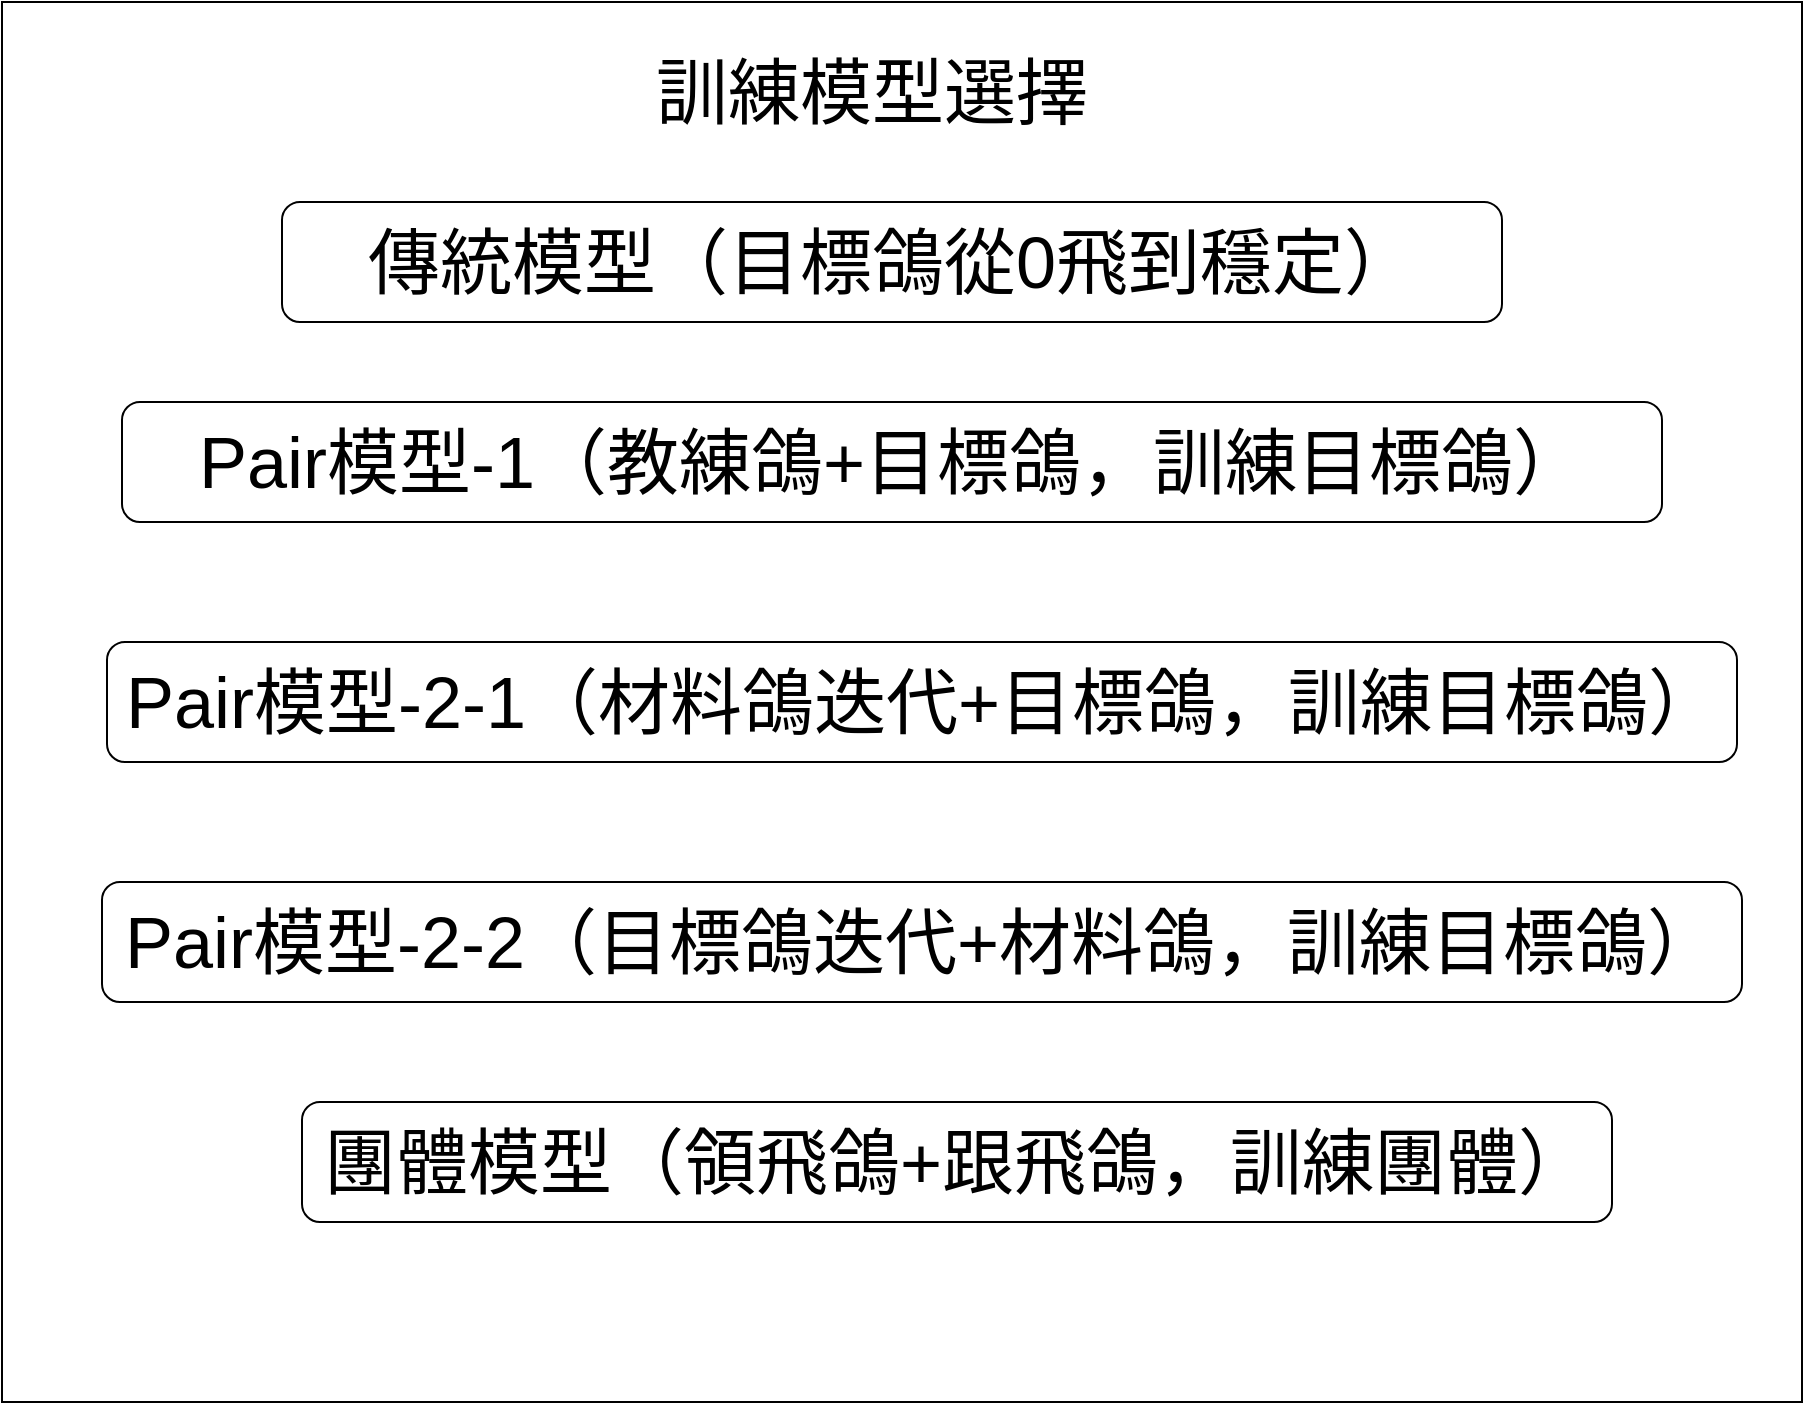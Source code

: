<mxfile version="20.2.3" type="github" pages="5">
  <diagram id="7HiGV6OWuosXOLhOXsS8" name="訓練模型選擇">
    <mxGraphModel dx="1790" dy="872" grid="1" gridSize="10" guides="1" tooltips="1" connect="1" arrows="1" fold="1" page="1" pageScale="1" pageWidth="827" pageHeight="1169" math="0" shadow="0">
      <root>
        <mxCell id="0" />
        <mxCell id="1" parent="0" />
        <mxCell id="iPEw-ZQhXxYZATJUESGD-1" value="" style="rounded=0;whiteSpace=wrap;html=1;" vertex="1" parent="1">
          <mxGeometry y="40" width="900" height="700" as="geometry" />
        </mxCell>
        <mxCell id="iPEw-ZQhXxYZATJUESGD-6" value="訓練模型選擇" style="text;html=1;strokeColor=none;fillColor=none;align=center;verticalAlign=middle;whiteSpace=wrap;rounded=0;fontSize=36;" vertex="1" parent="1">
          <mxGeometry x="310" y="60" width="250" height="50" as="geometry" />
        </mxCell>
        <mxCell id="iPEw-ZQhXxYZATJUESGD-7" value="傳統模型（目標鴿從0飛到穩定）" style="rounded=1;whiteSpace=wrap;html=1;fontSize=36;" vertex="1" parent="1">
          <mxGeometry x="140" y="140" width="610" height="60" as="geometry" />
        </mxCell>
        <mxCell id="iPEw-ZQhXxYZATJUESGD-8" value="Pair模型-2-1（材料鴿迭代+目標鴿，訓練目標鴿）" style="rounded=1;whiteSpace=wrap;html=1;fontSize=36;" vertex="1" parent="1">
          <mxGeometry x="52.5" y="360" width="815" height="60" as="geometry" />
        </mxCell>
        <mxCell id="iPEw-ZQhXxYZATJUESGD-9" value="Pair模型-2-2（目標鴿迭代+材料鴿，訓練目標鴿）" style="rounded=1;whiteSpace=wrap;html=1;fontSize=36;" vertex="1" parent="1">
          <mxGeometry x="50" y="480" width="820" height="60" as="geometry" />
        </mxCell>
        <mxCell id="iPEw-ZQhXxYZATJUESGD-10" value="團體模型（領飛鴿+跟飛鴿，訓練團體）" style="rounded=1;whiteSpace=wrap;html=1;fontSize=36;" vertex="1" parent="1">
          <mxGeometry x="150" y="590" width="655" height="60" as="geometry" />
        </mxCell>
        <mxCell id="iPEw-ZQhXxYZATJUESGD-11" value="Pair模型-1（教練鴿+目標鴿，訓練目標鴿）" style="rounded=1;whiteSpace=wrap;html=1;fontSize=36;" vertex="1" parent="1">
          <mxGeometry x="60" y="240" width="770" height="60" as="geometry" />
        </mxCell>
      </root>
    </mxGraphModel>
  </diagram>
  <diagram id="6moyrDJCRKRMXy2OcYWx" name="傳統訓練模型">
    <mxGraphModel dx="2617" dy="2041" grid="1" gridSize="10" guides="1" tooltips="1" connect="1" arrows="1" fold="1" page="1" pageScale="1" pageWidth="827" pageHeight="1169" math="0" shadow="0">
      <root>
        <mxCell id="0" />
        <mxCell id="1" parent="0" />
        <mxCell id="9i3LHm-Xf40zaqWzmHpZ-1" value="" style="rounded=0;whiteSpace=wrap;html=1;fontSize=36;" vertex="1" parent="1">
          <mxGeometry x="-280" y="-70" width="1920" height="870" as="geometry" />
        </mxCell>
        <mxCell id="9i3LHm-Xf40zaqWzmHpZ-2" value="" style="shape=table;startSize=0;container=1;collapsible=0;childLayout=tableLayout;fontSize=36;" vertex="1" parent="1">
          <mxGeometry x="-200" y="90" width="1120" height="160" as="geometry" />
        </mxCell>
        <mxCell id="9i3LHm-Xf40zaqWzmHpZ-3" value="" style="shape=tableRow;horizontal=0;startSize=0;swimlaneHead=0;swimlaneBody=0;top=0;left=0;bottom=0;right=0;collapsible=0;dropTarget=0;fillColor=none;points=[[0,0.5],[1,0.5]];portConstraint=eastwest;fontSize=36;" vertex="1" parent="9i3LHm-Xf40zaqWzmHpZ-2">
          <mxGeometry width="1120" height="68" as="geometry" />
        </mxCell>
        <mxCell id="9i3LHm-Xf40zaqWzmHpZ-4" value="名稱" style="shape=partialRectangle;html=1;whiteSpace=wrap;connectable=0;overflow=hidden;fillColor=none;top=0;left=0;bottom=0;right=0;pointerEvents=1;fontSize=36;" vertex="1" parent="9i3LHm-Xf40zaqWzmHpZ-3">
          <mxGeometry width="310" height="68" as="geometry">
            <mxRectangle width="310" height="68" as="alternateBounds" />
          </mxGeometry>
        </mxCell>
        <mxCell id="9i3LHm-Xf40zaqWzmHpZ-5" value="目標路徑效率" style="shape=partialRectangle;html=1;whiteSpace=wrap;connectable=0;overflow=hidden;fillColor=none;top=0;left=0;bottom=0;right=0;pointerEvents=1;fontSize=36;" vertex="1" parent="9i3LHm-Xf40zaqWzmHpZ-3">
          <mxGeometry x="310" width="250" height="68" as="geometry">
            <mxRectangle width="250" height="68" as="alternateBounds" />
          </mxGeometry>
        </mxCell>
        <mxCell id="9i3LHm-Xf40zaqWzmHpZ-6" value="當前路徑效率" style="shape=partialRectangle;html=1;whiteSpace=wrap;connectable=0;overflow=hidden;fillColor=none;top=0;left=0;bottom=0;right=0;pointerEvents=1;fontSize=36;" vertex="1" parent="9i3LHm-Xf40zaqWzmHpZ-3">
          <mxGeometry x="560" width="281" height="68" as="geometry">
            <mxRectangle width="281" height="68" as="alternateBounds" />
          </mxGeometry>
        </mxCell>
        <mxCell id="9i3LHm-Xf40zaqWzmHpZ-7" value="放飛次數" style="shape=partialRectangle;html=1;whiteSpace=wrap;connectable=0;overflow=hidden;fillColor=none;top=0;left=0;bottom=0;right=0;pointerEvents=1;fontSize=36;" vertex="1" parent="9i3LHm-Xf40zaqWzmHpZ-3">
          <mxGeometry x="841" width="279" height="68" as="geometry">
            <mxRectangle width="279" height="68" as="alternateBounds" />
          </mxGeometry>
        </mxCell>
        <mxCell id="9i3LHm-Xf40zaqWzmHpZ-9" value="" style="shape=tableRow;horizontal=0;startSize=0;swimlaneHead=0;swimlaneBody=0;top=0;left=0;bottom=0;right=0;collapsible=0;dropTarget=0;fillColor=none;points=[[0,0.5],[1,0.5]];portConstraint=eastwest;fontSize=36;" vertex="1" parent="9i3LHm-Xf40zaqWzmHpZ-2">
          <mxGeometry y="68" width="1120" height="92" as="geometry" />
        </mxCell>
        <mxCell id="9i3LHm-Xf40zaqWzmHpZ-10" value="傳統訓練模型" style="shape=partialRectangle;html=1;whiteSpace=wrap;connectable=0;overflow=hidden;fillColor=none;top=0;left=0;bottom=0;right=0;pointerEvents=1;fontSize=36;" vertex="1" parent="9i3LHm-Xf40zaqWzmHpZ-9">
          <mxGeometry width="310" height="92" as="geometry">
            <mxRectangle width="310" height="92" as="alternateBounds" />
          </mxGeometry>
        </mxCell>
        <mxCell id="9i3LHm-Xf40zaqWzmHpZ-11" value="0.85" style="shape=partialRectangle;html=1;whiteSpace=wrap;connectable=0;overflow=hidden;fillColor=none;top=0;left=0;bottom=0;right=0;pointerEvents=1;fontSize=36;" vertex="1" parent="9i3LHm-Xf40zaqWzmHpZ-9">
          <mxGeometry x="310" width="250" height="92" as="geometry">
            <mxRectangle width="250" height="92" as="alternateBounds" />
          </mxGeometry>
        </mxCell>
        <mxCell id="9i3LHm-Xf40zaqWzmHpZ-12" value="0" style="shape=partialRectangle;html=1;whiteSpace=wrap;connectable=0;overflow=hidden;fillColor=none;top=0;left=0;bottom=0;right=0;pointerEvents=1;fontSize=36;" vertex="1" parent="9i3LHm-Xf40zaqWzmHpZ-9">
          <mxGeometry x="560" width="281" height="92" as="geometry">
            <mxRectangle width="281" height="92" as="alternateBounds" />
          </mxGeometry>
        </mxCell>
        <mxCell id="9i3LHm-Xf40zaqWzmHpZ-13" value="12" style="shape=partialRectangle;html=1;whiteSpace=wrap;connectable=0;overflow=hidden;fillColor=none;top=0;left=0;bottom=0;right=0;pointerEvents=1;fontSize=36;" vertex="1" parent="9i3LHm-Xf40zaqWzmHpZ-9">
          <mxGeometry x="841" width="279" height="92" as="geometry">
            <mxRectangle width="279" height="92" as="alternateBounds" />
          </mxGeometry>
        </mxCell>
        <mxCell id="9i3LHm-Xf40zaqWzmHpZ-15" value="導入比賽指標" style="rounded=1;whiteSpace=wrap;html=1;fontSize=36;" vertex="1" parent="1">
          <mxGeometry x="110" y="10" width="240" height="60" as="geometry" />
        </mxCell>
        <mxCell id="9i3LHm-Xf40zaqWzmHpZ-16" value="制定計劃" style="rounded=1;whiteSpace=wrap;html=1;fontSize=36;" vertex="1" parent="1">
          <mxGeometry x="1001" y="170" width="240" height="80" as="geometry" />
        </mxCell>
        <mxCell id="9i3LHm-Xf40zaqWzmHpZ-19" value="" style="endArrow=classic;html=1;rounded=0;fontSize=36;" edge="1" parent="1">
          <mxGeometry width="50" height="50" relative="1" as="geometry">
            <mxPoint x="-140" y="654" as="sourcePoint" />
            <mxPoint x="220" y="654" as="targetPoint" />
          </mxGeometry>
        </mxCell>
        <mxCell id="9i3LHm-Xf40zaqWzmHpZ-20" value="" style="endArrow=classic;html=1;rounded=0;fontSize=36;" edge="1" parent="1" target="9i3LHm-Xf40zaqWzmHpZ-24">
          <mxGeometry width="50" height="50" relative="1" as="geometry">
            <mxPoint x="-140" y="654" as="sourcePoint" />
            <mxPoint x="-140" y="454" as="targetPoint" />
          </mxGeometry>
        </mxCell>
        <mxCell id="9i3LHm-Xf40zaqWzmHpZ-22" value="" style="endArrow=none;html=1;rounded=0;fontSize=36;" edge="1" parent="1">
          <mxGeometry width="50" height="50" relative="1" as="geometry">
            <mxPoint x="-140" y="655" as="sourcePoint" />
            <mxPoint x="210" y="490" as="targetPoint" />
            <Array as="points">
              <mxPoint x="40" y="490" />
            </Array>
          </mxGeometry>
        </mxCell>
        <mxCell id="9i3LHm-Xf40zaqWzmHpZ-23" value="放飛次數" style="text;html=1;strokeColor=none;fillColor=none;align=center;verticalAlign=middle;whiteSpace=wrap;rounded=0;fontSize=36;" vertex="1" parent="1">
          <mxGeometry x="220" y="670" width="230" height="30" as="geometry" />
        </mxCell>
        <mxCell id="9i3LHm-Xf40zaqWzmHpZ-24" value="路徑效率" style="text;html=1;strokeColor=none;fillColor=none;align=center;verticalAlign=middle;whiteSpace=wrap;rounded=0;fontSize=36;" vertex="1" parent="1">
          <mxGeometry x="-270" y="430" width="260" height="30" as="geometry" />
        </mxCell>
        <mxCell id="9i3LHm-Xf40zaqWzmHpZ-25" value="總體進度：" style="text;html=1;strokeColor=none;fillColor=none;align=center;verticalAlign=middle;whiteSpace=wrap;rounded=0;fontSize=36;" vertex="1" parent="1">
          <mxGeometry x="-220" y="340" width="280" height="30" as="geometry" />
        </mxCell>
        <mxCell id="9i3LHm-Xf40zaqWzmHpZ-26" value="放飛時間表管理" style="text;html=1;strokeColor=none;fillColor=none;align=center;verticalAlign=middle;whiteSpace=wrap;rounded=0;fontSize=24;" vertex="1" parent="1">
          <mxGeometry x="885" y="650" width="240" height="30" as="geometry" />
        </mxCell>
        <mxCell id="9i3LHm-Xf40zaqWzmHpZ-27" value="" style="shape=table;startSize=0;container=1;collapsible=0;childLayout=tableLayout;fontSize=24;" vertex="1" parent="1">
          <mxGeometry x="580" y="410" width="930" height="330" as="geometry" />
        </mxCell>
        <mxCell id="9i3LHm-Xf40zaqWzmHpZ-28" value="" style="shape=tableRow;horizontal=0;startSize=0;swimlaneHead=0;swimlaneBody=0;top=0;left=0;bottom=0;right=0;collapsible=0;dropTarget=0;fillColor=none;points=[[0,0.5],[1,0.5]];portConstraint=eastwest;fontSize=24;" vertex="1" parent="9i3LHm-Xf40zaqWzmHpZ-27">
          <mxGeometry width="930" height="66" as="geometry" />
        </mxCell>
        <mxCell id="9i3LHm-Xf40zaqWzmHpZ-29" value="次數" style="shape=partialRectangle;html=1;whiteSpace=wrap;connectable=0;overflow=hidden;fillColor=none;top=0;left=0;bottom=0;right=0;pointerEvents=1;fontSize=24;" vertex="1" parent="9i3LHm-Xf40zaqWzmHpZ-28">
          <mxGeometry width="90" height="66" as="geometry">
            <mxRectangle width="90" height="66" as="alternateBounds" />
          </mxGeometry>
        </mxCell>
        <mxCell id="9i3LHm-Xf40zaqWzmHpZ-30" value="時間" style="shape=partialRectangle;html=1;whiteSpace=wrap;connectable=0;overflow=hidden;fillColor=none;top=0;left=0;bottom=0;right=0;pointerEvents=1;fontSize=24;" vertex="1" parent="9i3LHm-Xf40zaqWzmHpZ-28">
          <mxGeometry x="90" width="170" height="66" as="geometry">
            <mxRectangle width="170" height="66" as="alternateBounds" />
          </mxGeometry>
        </mxCell>
        <mxCell id="9i3LHm-Xf40zaqWzmHpZ-31" value="鴿子號碼" style="shape=partialRectangle;html=1;whiteSpace=wrap;connectable=0;overflow=hidden;fillColor=none;top=0;left=0;bottom=0;right=0;pointerEvents=1;fontSize=24;" vertex="1" parent="9i3LHm-Xf40zaqWzmHpZ-28">
          <mxGeometry x="260" width="170" height="66" as="geometry">
            <mxRectangle width="170" height="66" as="alternateBounds" />
          </mxGeometry>
        </mxCell>
        <mxCell id="9i3LHm-Xf40zaqWzmHpZ-32" value="狀態" style="shape=partialRectangle;html=1;whiteSpace=wrap;connectable=0;overflow=hidden;fillColor=none;top=0;left=0;bottom=0;right=0;pointerEvents=1;fontSize=24;" vertex="1" parent="9i3LHm-Xf40zaqWzmHpZ-28">
          <mxGeometry x="430" width="110" height="66" as="geometry">
            <mxRectangle width="110" height="66" as="alternateBounds" />
          </mxGeometry>
        </mxCell>
        <mxCell id="9i3LHm-Xf40zaqWzmHpZ-33" value="環境" style="shape=partialRectangle;html=1;whiteSpace=wrap;connectable=0;overflow=hidden;fillColor=none;top=0;left=0;bottom=0;right=0;pointerEvents=1;fontSize=24;" vertex="1" parent="9i3LHm-Xf40zaqWzmHpZ-28">
          <mxGeometry x="540" width="231" height="66" as="geometry">
            <mxRectangle width="231" height="66" as="alternateBounds" />
          </mxGeometry>
        </mxCell>
        <mxCell id="9i3LHm-Xf40zaqWzmHpZ-34" value="編號" style="shape=partialRectangle;html=1;whiteSpace=wrap;connectable=0;overflow=hidden;fillColor=none;top=0;left=0;bottom=0;right=0;pointerEvents=1;fontSize=24;" vertex="1" parent="9i3LHm-Xf40zaqWzmHpZ-28">
          <mxGeometry x="771" width="159" height="66" as="geometry">
            <mxRectangle width="159" height="66" as="alternateBounds" />
          </mxGeometry>
        </mxCell>
        <mxCell id="9i3LHm-Xf40zaqWzmHpZ-35" value="" style="shape=tableRow;horizontal=0;startSize=0;swimlaneHead=0;swimlaneBody=0;top=0;left=0;bottom=0;right=0;collapsible=0;dropTarget=0;fillColor=none;points=[[0,0.5],[1,0.5]];portConstraint=eastwest;fontSize=24;" vertex="1" parent="9i3LHm-Xf40zaqWzmHpZ-27">
          <mxGeometry y="66" width="930" height="66" as="geometry" />
        </mxCell>
        <mxCell id="9i3LHm-Xf40zaqWzmHpZ-36" value="1" style="shape=partialRectangle;html=1;whiteSpace=wrap;connectable=0;overflow=hidden;fillColor=none;top=0;left=0;bottom=0;right=0;pointerEvents=1;fontSize=24;" vertex="1" parent="9i3LHm-Xf40zaqWzmHpZ-35">
          <mxGeometry width="90" height="66" as="geometry">
            <mxRectangle width="90" height="66" as="alternateBounds" />
          </mxGeometry>
        </mxCell>
        <mxCell id="9i3LHm-Xf40zaqWzmHpZ-37" value="2022/8/11" style="shape=partialRectangle;html=1;whiteSpace=wrap;connectable=0;overflow=hidden;fillColor=none;top=0;left=0;bottom=0;right=0;pointerEvents=1;fontSize=24;" vertex="1" parent="9i3LHm-Xf40zaqWzmHpZ-35">
          <mxGeometry x="90" width="170" height="66" as="geometry">
            <mxRectangle width="170" height="66" as="alternateBounds" />
          </mxGeometry>
        </mxCell>
        <mxCell id="9i3LHm-Xf40zaqWzmHpZ-38" value="[鴿A]" style="shape=partialRectangle;html=1;whiteSpace=wrap;connectable=0;overflow=hidden;fillColor=none;top=0;left=0;bottom=0;right=0;pointerEvents=1;fontSize=24;" vertex="1" parent="9i3LHm-Xf40zaqWzmHpZ-35">
          <mxGeometry x="260" width="170" height="66" as="geometry">
            <mxRectangle width="170" height="66" as="alternateBounds" />
          </mxGeometry>
        </mxCell>
        <mxCell id="9i3LHm-Xf40zaqWzmHpZ-39" value="失敗" style="shape=partialRectangle;html=1;whiteSpace=wrap;connectable=0;overflow=hidden;fillColor=none;top=0;left=0;bottom=0;right=0;pointerEvents=1;fontSize=24;" vertex="1" parent="9i3LHm-Xf40zaqWzmHpZ-35">
          <mxGeometry x="430" width="110" height="66" as="geometry">
            <mxRectangle width="110" height="66" as="alternateBounds" />
          </mxGeometry>
        </mxCell>
        <mxCell id="9i3LHm-Xf40zaqWzmHpZ-40" value="無" style="shape=partialRectangle;html=1;whiteSpace=wrap;connectable=0;overflow=hidden;fillColor=none;top=0;left=0;bottom=0;right=0;pointerEvents=1;fontSize=24;" vertex="1" parent="9i3LHm-Xf40zaqWzmHpZ-35">
          <mxGeometry x="540" width="231" height="66" as="geometry">
            <mxRectangle width="231" height="66" as="alternateBounds" />
          </mxGeometry>
        </mxCell>
        <mxCell id="9i3LHm-Xf40zaqWzmHpZ-41" value="無" style="shape=partialRectangle;html=1;whiteSpace=wrap;connectable=0;overflow=hidden;fillColor=none;top=0;left=0;bottom=0;right=0;pointerEvents=1;fontSize=24;" vertex="1" parent="9i3LHm-Xf40zaqWzmHpZ-35">
          <mxGeometry x="771" width="159" height="66" as="geometry">
            <mxRectangle width="159" height="66" as="alternateBounds" />
          </mxGeometry>
        </mxCell>
        <mxCell id="9i3LHm-Xf40zaqWzmHpZ-42" value="" style="shape=tableRow;horizontal=0;startSize=0;swimlaneHead=0;swimlaneBody=0;top=0;left=0;bottom=0;right=0;collapsible=0;dropTarget=0;fillColor=none;points=[[0,0.5],[1,0.5]];portConstraint=eastwest;fontSize=24;" vertex="1" parent="9i3LHm-Xf40zaqWzmHpZ-27">
          <mxGeometry y="132" width="930" height="66" as="geometry" />
        </mxCell>
        <mxCell id="9i3LHm-Xf40zaqWzmHpZ-43" value="2" style="shape=partialRectangle;html=1;whiteSpace=wrap;connectable=0;overflow=hidden;fillColor=none;top=0;left=0;bottom=0;right=0;pointerEvents=1;fontSize=24;" vertex="1" parent="9i3LHm-Xf40zaqWzmHpZ-42">
          <mxGeometry width="90" height="66" as="geometry">
            <mxRectangle width="90" height="66" as="alternateBounds" />
          </mxGeometry>
        </mxCell>
        <mxCell id="9i3LHm-Xf40zaqWzmHpZ-44" value="2022/8/12" style="shape=partialRectangle;html=1;whiteSpace=wrap;connectable=0;overflow=hidden;fillColor=none;top=0;left=0;bottom=0;right=0;pointerEvents=1;fontSize=24;" vertex="1" parent="9i3LHm-Xf40zaqWzmHpZ-42">
          <mxGeometry x="90" width="170" height="66" as="geometry">
            <mxRectangle width="170" height="66" as="alternateBounds" />
          </mxGeometry>
        </mxCell>
        <mxCell id="9i3LHm-Xf40zaqWzmHpZ-45" value="[鴿A]" style="shape=partialRectangle;html=1;whiteSpace=wrap;connectable=0;overflow=hidden;fillColor=none;top=0;left=0;bottom=0;right=0;pointerEvents=1;fontSize=24;" vertex="1" parent="9i3LHm-Xf40zaqWzmHpZ-42">
          <mxGeometry x="260" width="170" height="66" as="geometry">
            <mxRectangle width="170" height="66" as="alternateBounds" />
          </mxGeometry>
        </mxCell>
        <mxCell id="9i3LHm-Xf40zaqWzmHpZ-46" value="完成" style="shape=partialRectangle;html=1;whiteSpace=wrap;connectable=0;overflow=hidden;fillColor=none;top=0;left=0;bottom=0;right=0;pointerEvents=1;fontSize=24;" vertex="1" parent="9i3LHm-Xf40zaqWzmHpZ-42">
          <mxGeometry x="430" width="110" height="66" as="geometry">
            <mxRectangle width="110" height="66" as="alternateBounds" />
          </mxGeometry>
        </mxCell>
        <mxCell id="9i3LHm-Xf40zaqWzmHpZ-47" value="&lt;span style=&quot;color: rgb(112, 117, 122); font-family: arial, sans-serif; text-align: start; background-color: rgb(255, 255, 255);&quot;&gt;濕度：&lt;/span&gt;&lt;span style=&quot;color: rgb(112, 117, 122); font-family: arial, sans-serif; text-align: start; background-color: rgb(255, 255, 255);&quot; id=&quot;wob_hm&quot;&gt;82%，&lt;/span&gt;&lt;span style=&quot;color: rgb(112, 117, 122); font-family: arial, sans-serif; text-align: start; background-color: rgb(255, 255, 255);&quot;&gt;風速：&lt;/span&gt;&lt;span style=&quot;color: rgb(112, 117, 122); font-family: arial, sans-serif; text-align: start; background-color: rgb(255, 255, 255);&quot; id=&quot;wob_ws&quot; class=&quot;wob_t&quot;&gt;13 公里/時&lt;/span&gt;" style="shape=partialRectangle;html=1;whiteSpace=wrap;connectable=0;overflow=hidden;fillColor=none;top=0;left=0;bottom=0;right=0;pointerEvents=1;fontSize=24;" vertex="1" parent="9i3LHm-Xf40zaqWzmHpZ-42">
          <mxGeometry x="540" width="231" height="66" as="geometry">
            <mxRectangle width="231" height="66" as="alternateBounds" />
          </mxGeometry>
        </mxCell>
        <mxCell id="9i3LHm-Xf40zaqWzmHpZ-48" value="202208121" style="shape=partialRectangle;html=1;whiteSpace=wrap;connectable=0;overflow=hidden;fillColor=none;top=0;left=0;bottom=0;right=0;pointerEvents=1;fontSize=24;" vertex="1" parent="9i3LHm-Xf40zaqWzmHpZ-42">
          <mxGeometry x="771" width="159" height="66" as="geometry">
            <mxRectangle width="159" height="66" as="alternateBounds" />
          </mxGeometry>
        </mxCell>
        <mxCell id="9i3LHm-Xf40zaqWzmHpZ-49" value="" style="shape=tableRow;horizontal=0;startSize=0;swimlaneHead=0;swimlaneBody=0;top=0;left=0;bottom=0;right=0;collapsible=0;dropTarget=0;fillColor=none;points=[[0,0.5],[1,0.5]];portConstraint=eastwest;fontSize=24;" vertex="1" parent="9i3LHm-Xf40zaqWzmHpZ-27">
          <mxGeometry y="198" width="930" height="66" as="geometry" />
        </mxCell>
        <mxCell id="9i3LHm-Xf40zaqWzmHpZ-50" value="3" style="shape=partialRectangle;html=1;whiteSpace=wrap;connectable=0;overflow=hidden;fillColor=none;top=0;left=0;bottom=0;right=0;pointerEvents=1;fontSize=24;" vertex="1" parent="9i3LHm-Xf40zaqWzmHpZ-49">
          <mxGeometry width="90" height="66" as="geometry">
            <mxRectangle width="90" height="66" as="alternateBounds" />
          </mxGeometry>
        </mxCell>
        <mxCell id="9i3LHm-Xf40zaqWzmHpZ-51" value="2022/8/13" style="shape=partialRectangle;html=1;whiteSpace=wrap;connectable=0;overflow=hidden;fillColor=none;top=0;left=0;bottom=0;right=0;pointerEvents=1;fontSize=24;" vertex="1" parent="9i3LHm-Xf40zaqWzmHpZ-49">
          <mxGeometry x="90" width="170" height="66" as="geometry">
            <mxRectangle width="170" height="66" as="alternateBounds" />
          </mxGeometry>
        </mxCell>
        <mxCell id="9i3LHm-Xf40zaqWzmHpZ-52" value="[鴿A]" style="shape=partialRectangle;html=1;whiteSpace=wrap;connectable=0;overflow=hidden;fillColor=none;top=0;left=0;bottom=0;right=0;pointerEvents=1;fontSize=24;" vertex="1" parent="9i3LHm-Xf40zaqWzmHpZ-49">
          <mxGeometry x="260" width="170" height="66" as="geometry">
            <mxRectangle width="170" height="66" as="alternateBounds" />
          </mxGeometry>
        </mxCell>
        <mxCell id="9i3LHm-Xf40zaqWzmHpZ-53" value="未開始" style="shape=partialRectangle;html=1;whiteSpace=wrap;connectable=0;overflow=hidden;fillColor=none;top=0;left=0;bottom=0;right=0;pointerEvents=1;fontSize=24;" vertex="1" parent="9i3LHm-Xf40zaqWzmHpZ-49">
          <mxGeometry x="430" width="110" height="66" as="geometry">
            <mxRectangle width="110" height="66" as="alternateBounds" />
          </mxGeometry>
        </mxCell>
        <mxCell id="9i3LHm-Xf40zaqWzmHpZ-54" value="無" style="shape=partialRectangle;html=1;whiteSpace=wrap;connectable=0;overflow=hidden;fillColor=none;top=0;left=0;bottom=0;right=0;pointerEvents=1;fontSize=24;" vertex="1" parent="9i3LHm-Xf40zaqWzmHpZ-49">
          <mxGeometry x="540" width="231" height="66" as="geometry">
            <mxRectangle width="231" height="66" as="alternateBounds" />
          </mxGeometry>
        </mxCell>
        <mxCell id="9i3LHm-Xf40zaqWzmHpZ-55" value="無" style="shape=partialRectangle;html=1;whiteSpace=wrap;connectable=0;overflow=hidden;fillColor=none;top=0;left=0;bottom=0;right=0;pointerEvents=1;fontSize=24;" vertex="1" parent="9i3LHm-Xf40zaqWzmHpZ-49">
          <mxGeometry x="771" width="159" height="66" as="geometry">
            <mxRectangle width="159" height="66" as="alternateBounds" />
          </mxGeometry>
        </mxCell>
        <mxCell id="9i3LHm-Xf40zaqWzmHpZ-56" value="" style="shape=tableRow;horizontal=0;startSize=0;swimlaneHead=0;swimlaneBody=0;top=0;left=0;bottom=0;right=0;collapsible=0;dropTarget=0;fillColor=none;points=[[0,0.5],[1,0.5]];portConstraint=eastwest;fontSize=24;" vertex="1" parent="9i3LHm-Xf40zaqWzmHpZ-27">
          <mxGeometry y="264" width="930" height="66" as="geometry" />
        </mxCell>
        <mxCell id="9i3LHm-Xf40zaqWzmHpZ-57" value="w" style="shape=partialRectangle;html=1;whiteSpace=wrap;connectable=0;overflow=hidden;fillColor=none;top=0;left=0;bottom=0;right=0;pointerEvents=1;fontSize=24;" vertex="1" parent="9i3LHm-Xf40zaqWzmHpZ-56">
          <mxGeometry width="90" height="66" as="geometry">
            <mxRectangle width="90" height="66" as="alternateBounds" />
          </mxGeometry>
        </mxCell>
        <mxCell id="9i3LHm-Xf40zaqWzmHpZ-58" value="2022/8/14" style="shape=partialRectangle;html=1;whiteSpace=wrap;connectable=0;overflow=hidden;fillColor=none;top=0;left=0;bottom=0;right=0;pointerEvents=1;fontSize=24;" vertex="1" parent="9i3LHm-Xf40zaqWzmHpZ-56">
          <mxGeometry x="90" width="170" height="66" as="geometry">
            <mxRectangle width="170" height="66" as="alternateBounds" />
          </mxGeometry>
        </mxCell>
        <mxCell id="9i3LHm-Xf40zaqWzmHpZ-59" value="[鴿A]" style="shape=partialRectangle;html=1;whiteSpace=wrap;connectable=0;overflow=hidden;fillColor=none;top=0;left=0;bottom=0;right=0;pointerEvents=1;fontSize=24;" vertex="1" parent="9i3LHm-Xf40zaqWzmHpZ-56">
          <mxGeometry x="260" width="170" height="66" as="geometry">
            <mxRectangle width="170" height="66" as="alternateBounds" />
          </mxGeometry>
        </mxCell>
        <mxCell id="9i3LHm-Xf40zaqWzmHpZ-60" value="未開始" style="shape=partialRectangle;html=1;whiteSpace=wrap;connectable=0;overflow=hidden;fillColor=none;top=0;left=0;bottom=0;right=0;pointerEvents=1;fontSize=24;" vertex="1" parent="9i3LHm-Xf40zaqWzmHpZ-56">
          <mxGeometry x="430" width="110" height="66" as="geometry">
            <mxRectangle width="110" height="66" as="alternateBounds" />
          </mxGeometry>
        </mxCell>
        <mxCell id="9i3LHm-Xf40zaqWzmHpZ-61" value="無" style="shape=partialRectangle;html=1;whiteSpace=wrap;connectable=0;overflow=hidden;fillColor=none;top=0;left=0;bottom=0;right=0;pointerEvents=1;fontSize=24;" vertex="1" parent="9i3LHm-Xf40zaqWzmHpZ-56">
          <mxGeometry x="540" width="231" height="66" as="geometry">
            <mxRectangle width="231" height="66" as="alternateBounds" />
          </mxGeometry>
        </mxCell>
        <mxCell id="9i3LHm-Xf40zaqWzmHpZ-62" value="無" style="shape=partialRectangle;html=1;whiteSpace=wrap;connectable=0;overflow=hidden;fillColor=none;top=0;left=0;bottom=0;right=0;pointerEvents=1;fontSize=24;" vertex="1" parent="9i3LHm-Xf40zaqWzmHpZ-56">
          <mxGeometry x="771" width="159" height="66" as="geometry">
            <mxRectangle width="159" height="66" as="alternateBounds" />
          </mxGeometry>
        </mxCell>
        <mxCell id="9i3LHm-Xf40zaqWzmHpZ-63" value="放飛排程" style="text;html=1;strokeColor=none;fillColor=none;align=center;verticalAlign=middle;whiteSpace=wrap;rounded=0;fontSize=36;" vertex="1" parent="1">
          <mxGeometry x="828.5" y="360" width="433" height="30" as="geometry" />
        </mxCell>
        <mxCell id="9i3LHm-Xf40zaqWzmHpZ-64" value="" style="endArrow=none;dashed=1;html=1;rounded=0;fontSize=36;" edge="1" parent="1">
          <mxGeometry width="50" height="50" relative="1" as="geometry">
            <mxPoint x="-140" y="530" as="sourcePoint" />
            <mxPoint x="150" y="530" as="targetPoint" />
          </mxGeometry>
        </mxCell>
        <mxCell id="9i3LHm-Xf40zaqWzmHpZ-65" value="目標" style="text;html=1;strokeColor=none;fillColor=none;align=center;verticalAlign=middle;whiteSpace=wrap;rounded=0;fontSize=36;" vertex="1" parent="1">
          <mxGeometry x="-230" y="520" width="90" height="30" as="geometry" />
        </mxCell>
      </root>
    </mxGraphModel>
  </diagram>
  <diagram id="4qSCKEcveGKfaot14LWD" name="Pair模型-1">
    <mxGraphModel dx="2617" dy="872" grid="1" gridSize="10" guides="1" tooltips="1" connect="1" arrows="1" fold="1" page="1" pageScale="1" pageWidth="827" pageHeight="1169" math="0" shadow="0">
      <root>
        <mxCell id="0" />
        <mxCell id="1" parent="0" />
        <mxCell id="wuBsxjrVPwB5NXe2TyuW-1" value="" style="rounded=0;whiteSpace=wrap;html=1;fontSize=36;" vertex="1" parent="1">
          <mxGeometry x="-20" y="110" width="1920" height="1050" as="geometry" />
        </mxCell>
        <mxCell id="wuBsxjrVPwB5NXe2TyuW-2" value="" style="shape=table;startSize=0;container=1;collapsible=0;childLayout=tableLayout;fontSize=36;" vertex="1" parent="1">
          <mxGeometry x="100" y="270" width="1370" height="160" as="geometry" />
        </mxCell>
        <mxCell id="wuBsxjrVPwB5NXe2TyuW-3" value="" style="shape=tableRow;horizontal=0;startSize=0;swimlaneHead=0;swimlaneBody=0;top=0;left=0;bottom=0;right=0;collapsible=0;dropTarget=0;fillColor=none;points=[[0,0.5],[1,0.5]];portConstraint=eastwest;fontSize=36;" vertex="1" parent="wuBsxjrVPwB5NXe2TyuW-2">
          <mxGeometry width="1370" height="68" as="geometry" />
        </mxCell>
        <mxCell id="wuBsxjrVPwB5NXe2TyuW-4" value="名稱" style="shape=partialRectangle;html=1;whiteSpace=wrap;connectable=0;overflow=hidden;fillColor=none;top=0;left=0;bottom=0;right=0;pointerEvents=1;fontSize=36;" vertex="1" parent="wuBsxjrVPwB5NXe2TyuW-3">
          <mxGeometry width="212" height="68" as="geometry">
            <mxRectangle width="212" height="68" as="alternateBounds" />
          </mxGeometry>
        </mxCell>
        <mxCell id="wuBsxjrVPwB5NXe2TyuW-5" value="路徑效率目標" style="shape=partialRectangle;html=1;whiteSpace=wrap;connectable=0;overflow=hidden;fillColor=none;top=0;left=0;bottom=0;right=0;pointerEvents=1;fontSize=36;" vertex="1" parent="wuBsxjrVPwB5NXe2TyuW-3">
          <mxGeometry x="212" width="247" height="68" as="geometry">
            <mxRectangle width="247" height="68" as="alternateBounds" />
          </mxGeometry>
        </mxCell>
        <mxCell id="wuBsxjrVPwB5NXe2TyuW-6" value="教練鴿路徑效率" style="shape=partialRectangle;html=1;whiteSpace=wrap;connectable=0;overflow=hidden;fillColor=none;top=0;left=0;bottom=0;right=0;pointerEvents=1;fontSize=36;" vertex="1" parent="wuBsxjrVPwB5NXe2TyuW-3">
          <mxGeometry x="459" width="291" height="68" as="geometry">
            <mxRectangle width="291" height="68" as="alternateBounds" />
          </mxGeometry>
        </mxCell>
        <mxCell id="wuBsxjrVPwB5NXe2TyuW-7" value="目標當前路徑效率" style="shape=partialRectangle;html=1;whiteSpace=wrap;connectable=0;overflow=hidden;fillColor=none;top=0;left=0;bottom=0;right=0;pointerEvents=1;fontSize=36;" vertex="1" parent="wuBsxjrVPwB5NXe2TyuW-3">
          <mxGeometry x="750" width="350" height="68" as="geometry">
            <mxRectangle width="350" height="68" as="alternateBounds" />
          </mxGeometry>
        </mxCell>
        <mxCell id="wuBsxjrVPwB5NXe2TyuW-61" value="放飛次數" style="shape=partialRectangle;html=1;whiteSpace=wrap;connectable=0;overflow=hidden;fillColor=none;top=0;left=0;bottom=0;right=0;pointerEvents=1;fontSize=36;" vertex="1" parent="wuBsxjrVPwB5NXe2TyuW-3">
          <mxGeometry x="1100" width="270" height="68" as="geometry">
            <mxRectangle width="270" height="68" as="alternateBounds" />
          </mxGeometry>
        </mxCell>
        <mxCell id="wuBsxjrVPwB5NXe2TyuW-8" value="" style="shape=tableRow;horizontal=0;startSize=0;swimlaneHead=0;swimlaneBody=0;top=0;left=0;bottom=0;right=0;collapsible=0;dropTarget=0;fillColor=none;points=[[0,0.5],[1,0.5]];portConstraint=eastwest;fontSize=36;" vertex="1" parent="wuBsxjrVPwB5NXe2TyuW-2">
          <mxGeometry y="68" width="1370" height="92" as="geometry" />
        </mxCell>
        <mxCell id="wuBsxjrVPwB5NXe2TyuW-9" value="Pair模型-1" style="shape=partialRectangle;html=1;whiteSpace=wrap;connectable=0;overflow=hidden;fillColor=none;top=0;left=0;bottom=0;right=0;pointerEvents=1;fontSize=36;" vertex="1" parent="wuBsxjrVPwB5NXe2TyuW-8">
          <mxGeometry width="212" height="92" as="geometry">
            <mxRectangle width="212" height="92" as="alternateBounds" />
          </mxGeometry>
        </mxCell>
        <mxCell id="wuBsxjrVPwB5NXe2TyuW-10" value="0.9" style="shape=partialRectangle;html=1;whiteSpace=wrap;connectable=0;overflow=hidden;fillColor=none;top=0;left=0;bottom=0;right=0;pointerEvents=1;fontSize=36;" vertex="1" parent="wuBsxjrVPwB5NXe2TyuW-8">
          <mxGeometry x="212" width="247" height="92" as="geometry">
            <mxRectangle width="247" height="92" as="alternateBounds" />
          </mxGeometry>
        </mxCell>
        <mxCell id="wuBsxjrVPwB5NXe2TyuW-11" value="0.9" style="shape=partialRectangle;html=1;whiteSpace=wrap;connectable=0;overflow=hidden;fillColor=none;top=0;left=0;bottom=0;right=0;pointerEvents=1;fontSize=36;" vertex="1" parent="wuBsxjrVPwB5NXe2TyuW-8">
          <mxGeometry x="459" width="291" height="92" as="geometry">
            <mxRectangle width="291" height="92" as="alternateBounds" />
          </mxGeometry>
        </mxCell>
        <mxCell id="wuBsxjrVPwB5NXe2TyuW-12" value="0" style="shape=partialRectangle;html=1;whiteSpace=wrap;connectable=0;overflow=hidden;fillColor=none;top=0;left=0;bottom=0;right=0;pointerEvents=1;fontSize=36;" vertex="1" parent="wuBsxjrVPwB5NXe2TyuW-8">
          <mxGeometry x="750" width="350" height="92" as="geometry">
            <mxRectangle width="350" height="92" as="alternateBounds" />
          </mxGeometry>
        </mxCell>
        <mxCell id="wuBsxjrVPwB5NXe2TyuW-62" value="12" style="shape=partialRectangle;html=1;whiteSpace=wrap;connectable=0;overflow=hidden;fillColor=none;top=0;left=0;bottom=0;right=0;pointerEvents=1;fontSize=36;" vertex="1" parent="wuBsxjrVPwB5NXe2TyuW-8">
          <mxGeometry x="1100" width="270" height="92" as="geometry">
            <mxRectangle width="270" height="92" as="alternateBounds" />
          </mxGeometry>
        </mxCell>
        <mxCell id="wuBsxjrVPwB5NXe2TyuW-13" value="導入比賽指標" style="rounded=1;whiteSpace=wrap;html=1;fontSize=36;" vertex="1" parent="1">
          <mxGeometry x="310" y="190" width="240" height="60" as="geometry" />
        </mxCell>
        <mxCell id="wuBsxjrVPwB5NXe2TyuW-14" value="制定計劃" style="rounded=1;whiteSpace=wrap;html=1;fontSize=36;" vertex="1" parent="1">
          <mxGeometry x="1570" y="350" width="240" height="80" as="geometry" />
        </mxCell>
        <mxCell id="wuBsxjrVPwB5NXe2TyuW-15" value="" style="endArrow=classic;html=1;rounded=0;fontSize=36;" edge="1" parent="1">
          <mxGeometry width="50" height="50" relative="1" as="geometry">
            <mxPoint x="120" y="834" as="sourcePoint" />
            <mxPoint x="480" y="834" as="targetPoint" />
          </mxGeometry>
        </mxCell>
        <mxCell id="wuBsxjrVPwB5NXe2TyuW-16" value="" style="endArrow=classic;html=1;rounded=0;fontSize=36;" edge="1" parent="1" target="wuBsxjrVPwB5NXe2TyuW-19">
          <mxGeometry width="50" height="50" relative="1" as="geometry">
            <mxPoint x="120" y="834" as="sourcePoint" />
            <mxPoint x="120" y="634" as="targetPoint" />
          </mxGeometry>
        </mxCell>
        <mxCell id="wuBsxjrVPwB5NXe2TyuW-17" value="" style="endArrow=none;html=1;rounded=0;fontSize=36;" edge="1" parent="1">
          <mxGeometry width="50" height="50" relative="1" as="geometry">
            <mxPoint x="120" y="835" as="sourcePoint" />
            <mxPoint x="470" y="670" as="targetPoint" />
            <Array as="points">
              <mxPoint x="300" y="670" />
            </Array>
          </mxGeometry>
        </mxCell>
        <mxCell id="wuBsxjrVPwB5NXe2TyuW-18" value="放飛次數" style="text;html=1;strokeColor=none;fillColor=none;align=center;verticalAlign=middle;whiteSpace=wrap;rounded=0;fontSize=36;" vertex="1" parent="1">
          <mxGeometry x="480" y="850" width="230" height="30" as="geometry" />
        </mxCell>
        <mxCell id="wuBsxjrVPwB5NXe2TyuW-19" value="路徑效率" style="text;html=1;strokeColor=none;fillColor=none;align=center;verticalAlign=middle;whiteSpace=wrap;rounded=0;fontSize=36;" vertex="1" parent="1">
          <mxGeometry x="-10" y="610" width="260" height="30" as="geometry" />
        </mxCell>
        <mxCell id="wuBsxjrVPwB5NXe2TyuW-20" value="總體進度：" style="text;html=1;strokeColor=none;fillColor=none;align=center;verticalAlign=middle;whiteSpace=wrap;rounded=0;fontSize=36;" vertex="1" parent="1">
          <mxGeometry x="40" y="520" width="280" height="30" as="geometry" />
        </mxCell>
        <mxCell id="wuBsxjrVPwB5NXe2TyuW-21" value="放飛時間表管理" style="text;html=1;strokeColor=none;fillColor=none;align=center;verticalAlign=middle;whiteSpace=wrap;rounded=0;fontSize=24;" vertex="1" parent="1">
          <mxGeometry x="1145" y="830" width="240" height="30" as="geometry" />
        </mxCell>
        <mxCell id="wuBsxjrVPwB5NXe2TyuW-22" value="" style="shape=table;startSize=0;container=1;collapsible=0;childLayout=tableLayout;fontSize=24;" vertex="1" parent="1">
          <mxGeometry x="827" y="710" width="930" height="330" as="geometry" />
        </mxCell>
        <mxCell id="wuBsxjrVPwB5NXe2TyuW-23" value="" style="shape=tableRow;horizontal=0;startSize=0;swimlaneHead=0;swimlaneBody=0;top=0;left=0;bottom=0;right=0;collapsible=0;dropTarget=0;fillColor=none;points=[[0,0.5],[1,0.5]];portConstraint=eastwest;fontSize=24;" vertex="1" parent="wuBsxjrVPwB5NXe2TyuW-22">
          <mxGeometry width="930" height="66" as="geometry" />
        </mxCell>
        <mxCell id="wuBsxjrVPwB5NXe2TyuW-24" value="次數" style="shape=partialRectangle;html=1;whiteSpace=wrap;connectable=0;overflow=hidden;fillColor=none;top=0;left=0;bottom=0;right=0;pointerEvents=1;fontSize=24;" vertex="1" parent="wuBsxjrVPwB5NXe2TyuW-23">
          <mxGeometry width="90" height="66" as="geometry">
            <mxRectangle width="90" height="66" as="alternateBounds" />
          </mxGeometry>
        </mxCell>
        <mxCell id="wuBsxjrVPwB5NXe2TyuW-25" value="時間" style="shape=partialRectangle;html=1;whiteSpace=wrap;connectable=0;overflow=hidden;fillColor=none;top=0;left=0;bottom=0;right=0;pointerEvents=1;fontSize=24;" vertex="1" parent="wuBsxjrVPwB5NXe2TyuW-23">
          <mxGeometry x="90" width="170" height="66" as="geometry">
            <mxRectangle width="170" height="66" as="alternateBounds" />
          </mxGeometry>
        </mxCell>
        <mxCell id="wuBsxjrVPwB5NXe2TyuW-26" value="鴿子號碼" style="shape=partialRectangle;html=1;whiteSpace=wrap;connectable=0;overflow=hidden;fillColor=none;top=0;left=0;bottom=0;right=0;pointerEvents=1;fontSize=24;" vertex="1" parent="wuBsxjrVPwB5NXe2TyuW-23">
          <mxGeometry x="260" width="170" height="66" as="geometry">
            <mxRectangle width="170" height="66" as="alternateBounds" />
          </mxGeometry>
        </mxCell>
        <mxCell id="wuBsxjrVPwB5NXe2TyuW-27" value="狀態" style="shape=partialRectangle;html=1;whiteSpace=wrap;connectable=0;overflow=hidden;fillColor=none;top=0;left=0;bottom=0;right=0;pointerEvents=1;fontSize=24;" vertex="1" parent="wuBsxjrVPwB5NXe2TyuW-23">
          <mxGeometry x="430" width="110" height="66" as="geometry">
            <mxRectangle width="110" height="66" as="alternateBounds" />
          </mxGeometry>
        </mxCell>
        <mxCell id="wuBsxjrVPwB5NXe2TyuW-28" value="環境" style="shape=partialRectangle;html=1;whiteSpace=wrap;connectable=0;overflow=hidden;fillColor=none;top=0;left=0;bottom=0;right=0;pointerEvents=1;fontSize=24;" vertex="1" parent="wuBsxjrVPwB5NXe2TyuW-23">
          <mxGeometry x="540" width="231" height="66" as="geometry">
            <mxRectangle width="231" height="66" as="alternateBounds" />
          </mxGeometry>
        </mxCell>
        <mxCell id="wuBsxjrVPwB5NXe2TyuW-29" value="編號" style="shape=partialRectangle;html=1;whiteSpace=wrap;connectable=0;overflow=hidden;fillColor=none;top=0;left=0;bottom=0;right=0;pointerEvents=1;fontSize=24;" vertex="1" parent="wuBsxjrVPwB5NXe2TyuW-23">
          <mxGeometry x="771" width="159" height="66" as="geometry">
            <mxRectangle width="159" height="66" as="alternateBounds" />
          </mxGeometry>
        </mxCell>
        <mxCell id="wuBsxjrVPwB5NXe2TyuW-30" value="" style="shape=tableRow;horizontal=0;startSize=0;swimlaneHead=0;swimlaneBody=0;top=0;left=0;bottom=0;right=0;collapsible=0;dropTarget=0;fillColor=none;points=[[0,0.5],[1,0.5]];portConstraint=eastwest;fontSize=24;" vertex="1" parent="wuBsxjrVPwB5NXe2TyuW-22">
          <mxGeometry y="66" width="930" height="66" as="geometry" />
        </mxCell>
        <mxCell id="wuBsxjrVPwB5NXe2TyuW-31" value="1" style="shape=partialRectangle;html=1;whiteSpace=wrap;connectable=0;overflow=hidden;fillColor=none;top=0;left=0;bottom=0;right=0;pointerEvents=1;fontSize=24;" vertex="1" parent="wuBsxjrVPwB5NXe2TyuW-30">
          <mxGeometry width="90" height="66" as="geometry">
            <mxRectangle width="90" height="66" as="alternateBounds" />
          </mxGeometry>
        </mxCell>
        <mxCell id="wuBsxjrVPwB5NXe2TyuW-32" value="2022/8/11" style="shape=partialRectangle;html=1;whiteSpace=wrap;connectable=0;overflow=hidden;fillColor=none;top=0;left=0;bottom=0;right=0;pointerEvents=1;fontSize=24;" vertex="1" parent="wuBsxjrVPwB5NXe2TyuW-30">
          <mxGeometry x="90" width="170" height="66" as="geometry">
            <mxRectangle width="170" height="66" as="alternateBounds" />
          </mxGeometry>
        </mxCell>
        <mxCell id="wuBsxjrVPwB5NXe2TyuW-33" value="[鴿A，鴿B]" style="shape=partialRectangle;html=1;whiteSpace=wrap;connectable=0;overflow=hidden;fillColor=none;top=0;left=0;bottom=0;right=0;pointerEvents=1;fontSize=24;" vertex="1" parent="wuBsxjrVPwB5NXe2TyuW-30">
          <mxGeometry x="260" width="170" height="66" as="geometry">
            <mxRectangle width="170" height="66" as="alternateBounds" />
          </mxGeometry>
        </mxCell>
        <mxCell id="wuBsxjrVPwB5NXe2TyuW-34" value="失敗" style="shape=partialRectangle;html=1;whiteSpace=wrap;connectable=0;overflow=hidden;fillColor=none;top=0;left=0;bottom=0;right=0;pointerEvents=1;fontSize=24;" vertex="1" parent="wuBsxjrVPwB5NXe2TyuW-30">
          <mxGeometry x="430" width="110" height="66" as="geometry">
            <mxRectangle width="110" height="66" as="alternateBounds" />
          </mxGeometry>
        </mxCell>
        <mxCell id="wuBsxjrVPwB5NXe2TyuW-35" value="無" style="shape=partialRectangle;html=1;whiteSpace=wrap;connectable=0;overflow=hidden;fillColor=none;top=0;left=0;bottom=0;right=0;pointerEvents=1;fontSize=24;" vertex="1" parent="wuBsxjrVPwB5NXe2TyuW-30">
          <mxGeometry x="540" width="231" height="66" as="geometry">
            <mxRectangle width="231" height="66" as="alternateBounds" />
          </mxGeometry>
        </mxCell>
        <mxCell id="wuBsxjrVPwB5NXe2TyuW-36" value="無" style="shape=partialRectangle;html=1;whiteSpace=wrap;connectable=0;overflow=hidden;fillColor=none;top=0;left=0;bottom=0;right=0;pointerEvents=1;fontSize=24;" vertex="1" parent="wuBsxjrVPwB5NXe2TyuW-30">
          <mxGeometry x="771" width="159" height="66" as="geometry">
            <mxRectangle width="159" height="66" as="alternateBounds" />
          </mxGeometry>
        </mxCell>
        <mxCell id="wuBsxjrVPwB5NXe2TyuW-37" value="" style="shape=tableRow;horizontal=0;startSize=0;swimlaneHead=0;swimlaneBody=0;top=0;left=0;bottom=0;right=0;collapsible=0;dropTarget=0;fillColor=none;points=[[0,0.5],[1,0.5]];portConstraint=eastwest;fontSize=24;" vertex="1" parent="wuBsxjrVPwB5NXe2TyuW-22">
          <mxGeometry y="132" width="930" height="66" as="geometry" />
        </mxCell>
        <mxCell id="wuBsxjrVPwB5NXe2TyuW-38" value="2" style="shape=partialRectangle;html=1;whiteSpace=wrap;connectable=0;overflow=hidden;fillColor=none;top=0;left=0;bottom=0;right=0;pointerEvents=1;fontSize=24;" vertex="1" parent="wuBsxjrVPwB5NXe2TyuW-37">
          <mxGeometry width="90" height="66" as="geometry">
            <mxRectangle width="90" height="66" as="alternateBounds" />
          </mxGeometry>
        </mxCell>
        <mxCell id="wuBsxjrVPwB5NXe2TyuW-39" value="2022/8/12" style="shape=partialRectangle;html=1;whiteSpace=wrap;connectable=0;overflow=hidden;fillColor=none;top=0;left=0;bottom=0;right=0;pointerEvents=1;fontSize=24;" vertex="1" parent="wuBsxjrVPwB5NXe2TyuW-37">
          <mxGeometry x="90" width="170" height="66" as="geometry">
            <mxRectangle width="170" height="66" as="alternateBounds" />
          </mxGeometry>
        </mxCell>
        <mxCell id="wuBsxjrVPwB5NXe2TyuW-40" value="[鴿A，鴿B]" style="shape=partialRectangle;html=1;whiteSpace=wrap;connectable=0;overflow=hidden;fillColor=none;top=0;left=0;bottom=0;right=0;pointerEvents=1;fontSize=24;" vertex="1" parent="wuBsxjrVPwB5NXe2TyuW-37">
          <mxGeometry x="260" width="170" height="66" as="geometry">
            <mxRectangle width="170" height="66" as="alternateBounds" />
          </mxGeometry>
        </mxCell>
        <mxCell id="wuBsxjrVPwB5NXe2TyuW-41" value="完成" style="shape=partialRectangle;html=1;whiteSpace=wrap;connectable=0;overflow=hidden;fillColor=none;top=0;left=0;bottom=0;right=0;pointerEvents=1;fontSize=24;" vertex="1" parent="wuBsxjrVPwB5NXe2TyuW-37">
          <mxGeometry x="430" width="110" height="66" as="geometry">
            <mxRectangle width="110" height="66" as="alternateBounds" />
          </mxGeometry>
        </mxCell>
        <mxCell id="wuBsxjrVPwB5NXe2TyuW-42" value="&lt;span style=&quot;color: rgb(112, 117, 122); font-family: arial, sans-serif; text-align: start; background-color: rgb(255, 255, 255);&quot;&gt;濕度：&lt;/span&gt;&lt;span style=&quot;color: rgb(112, 117, 122); font-family: arial, sans-serif; text-align: start; background-color: rgb(255, 255, 255);&quot; id=&quot;wob_hm&quot;&gt;82%，&lt;/span&gt;&lt;span style=&quot;color: rgb(112, 117, 122); font-family: arial, sans-serif; text-align: start; background-color: rgb(255, 255, 255);&quot;&gt;風速：&lt;/span&gt;&lt;span style=&quot;color: rgb(112, 117, 122); font-family: arial, sans-serif; text-align: start; background-color: rgb(255, 255, 255);&quot; id=&quot;wob_ws&quot; class=&quot;wob_t&quot;&gt;13 公里/時&lt;/span&gt;" style="shape=partialRectangle;html=1;whiteSpace=wrap;connectable=0;overflow=hidden;fillColor=none;top=0;left=0;bottom=0;right=0;pointerEvents=1;fontSize=24;" vertex="1" parent="wuBsxjrVPwB5NXe2TyuW-37">
          <mxGeometry x="540" width="231" height="66" as="geometry">
            <mxRectangle width="231" height="66" as="alternateBounds" />
          </mxGeometry>
        </mxCell>
        <mxCell id="wuBsxjrVPwB5NXe2TyuW-43" value="202208121" style="shape=partialRectangle;html=1;whiteSpace=wrap;connectable=0;overflow=hidden;fillColor=none;top=0;left=0;bottom=0;right=0;pointerEvents=1;fontSize=24;" vertex="1" parent="wuBsxjrVPwB5NXe2TyuW-37">
          <mxGeometry x="771" width="159" height="66" as="geometry">
            <mxRectangle width="159" height="66" as="alternateBounds" />
          </mxGeometry>
        </mxCell>
        <mxCell id="wuBsxjrVPwB5NXe2TyuW-44" value="" style="shape=tableRow;horizontal=0;startSize=0;swimlaneHead=0;swimlaneBody=0;top=0;left=0;bottom=0;right=0;collapsible=0;dropTarget=0;fillColor=none;points=[[0,0.5],[1,0.5]];portConstraint=eastwest;fontSize=24;" vertex="1" parent="wuBsxjrVPwB5NXe2TyuW-22">
          <mxGeometry y="198" width="930" height="66" as="geometry" />
        </mxCell>
        <mxCell id="wuBsxjrVPwB5NXe2TyuW-45" value="3" style="shape=partialRectangle;html=1;whiteSpace=wrap;connectable=0;overflow=hidden;fillColor=none;top=0;left=0;bottom=0;right=0;pointerEvents=1;fontSize=24;" vertex="1" parent="wuBsxjrVPwB5NXe2TyuW-44">
          <mxGeometry width="90" height="66" as="geometry">
            <mxRectangle width="90" height="66" as="alternateBounds" />
          </mxGeometry>
        </mxCell>
        <mxCell id="wuBsxjrVPwB5NXe2TyuW-46" value="2022/8/13" style="shape=partialRectangle;html=1;whiteSpace=wrap;connectable=0;overflow=hidden;fillColor=none;top=0;left=0;bottom=0;right=0;pointerEvents=1;fontSize=24;" vertex="1" parent="wuBsxjrVPwB5NXe2TyuW-44">
          <mxGeometry x="90" width="170" height="66" as="geometry">
            <mxRectangle width="170" height="66" as="alternateBounds" />
          </mxGeometry>
        </mxCell>
        <mxCell id="wuBsxjrVPwB5NXe2TyuW-47" value="[鴿A，鴿B]" style="shape=partialRectangle;html=1;whiteSpace=wrap;connectable=0;overflow=hidden;fillColor=none;top=0;left=0;bottom=0;right=0;pointerEvents=1;fontSize=24;" vertex="1" parent="wuBsxjrVPwB5NXe2TyuW-44">
          <mxGeometry x="260" width="170" height="66" as="geometry">
            <mxRectangle width="170" height="66" as="alternateBounds" />
          </mxGeometry>
        </mxCell>
        <mxCell id="wuBsxjrVPwB5NXe2TyuW-48" value="未開始" style="shape=partialRectangle;html=1;whiteSpace=wrap;connectable=0;overflow=hidden;fillColor=none;top=0;left=0;bottom=0;right=0;pointerEvents=1;fontSize=24;" vertex="1" parent="wuBsxjrVPwB5NXe2TyuW-44">
          <mxGeometry x="430" width="110" height="66" as="geometry">
            <mxRectangle width="110" height="66" as="alternateBounds" />
          </mxGeometry>
        </mxCell>
        <mxCell id="wuBsxjrVPwB5NXe2TyuW-49" value="無" style="shape=partialRectangle;html=1;whiteSpace=wrap;connectable=0;overflow=hidden;fillColor=none;top=0;left=0;bottom=0;right=0;pointerEvents=1;fontSize=24;" vertex="1" parent="wuBsxjrVPwB5NXe2TyuW-44">
          <mxGeometry x="540" width="231" height="66" as="geometry">
            <mxRectangle width="231" height="66" as="alternateBounds" />
          </mxGeometry>
        </mxCell>
        <mxCell id="wuBsxjrVPwB5NXe2TyuW-50" value="無" style="shape=partialRectangle;html=1;whiteSpace=wrap;connectable=0;overflow=hidden;fillColor=none;top=0;left=0;bottom=0;right=0;pointerEvents=1;fontSize=24;" vertex="1" parent="wuBsxjrVPwB5NXe2TyuW-44">
          <mxGeometry x="771" width="159" height="66" as="geometry">
            <mxRectangle width="159" height="66" as="alternateBounds" />
          </mxGeometry>
        </mxCell>
        <mxCell id="wuBsxjrVPwB5NXe2TyuW-51" value="" style="shape=tableRow;horizontal=0;startSize=0;swimlaneHead=0;swimlaneBody=0;top=0;left=0;bottom=0;right=0;collapsible=0;dropTarget=0;fillColor=none;points=[[0,0.5],[1,0.5]];portConstraint=eastwest;fontSize=24;" vertex="1" parent="wuBsxjrVPwB5NXe2TyuW-22">
          <mxGeometry y="264" width="930" height="66" as="geometry" />
        </mxCell>
        <mxCell id="wuBsxjrVPwB5NXe2TyuW-52" value="w" style="shape=partialRectangle;html=1;whiteSpace=wrap;connectable=0;overflow=hidden;fillColor=none;top=0;left=0;bottom=0;right=0;pointerEvents=1;fontSize=24;" vertex="1" parent="wuBsxjrVPwB5NXe2TyuW-51">
          <mxGeometry width="90" height="66" as="geometry">
            <mxRectangle width="90" height="66" as="alternateBounds" />
          </mxGeometry>
        </mxCell>
        <mxCell id="wuBsxjrVPwB5NXe2TyuW-53" value="2022/8/14" style="shape=partialRectangle;html=1;whiteSpace=wrap;connectable=0;overflow=hidden;fillColor=none;top=0;left=0;bottom=0;right=0;pointerEvents=1;fontSize=24;" vertex="1" parent="wuBsxjrVPwB5NXe2TyuW-51">
          <mxGeometry x="90" width="170" height="66" as="geometry">
            <mxRectangle width="170" height="66" as="alternateBounds" />
          </mxGeometry>
        </mxCell>
        <mxCell id="wuBsxjrVPwB5NXe2TyuW-54" value="[鴿A，鴿B]" style="shape=partialRectangle;html=1;whiteSpace=wrap;connectable=0;overflow=hidden;fillColor=none;top=0;left=0;bottom=0;right=0;pointerEvents=1;fontSize=24;" vertex="1" parent="wuBsxjrVPwB5NXe2TyuW-51">
          <mxGeometry x="260" width="170" height="66" as="geometry">
            <mxRectangle width="170" height="66" as="alternateBounds" />
          </mxGeometry>
        </mxCell>
        <mxCell id="wuBsxjrVPwB5NXe2TyuW-55" value="未開始" style="shape=partialRectangle;html=1;whiteSpace=wrap;connectable=0;overflow=hidden;fillColor=none;top=0;left=0;bottom=0;right=0;pointerEvents=1;fontSize=24;" vertex="1" parent="wuBsxjrVPwB5NXe2TyuW-51">
          <mxGeometry x="430" width="110" height="66" as="geometry">
            <mxRectangle width="110" height="66" as="alternateBounds" />
          </mxGeometry>
        </mxCell>
        <mxCell id="wuBsxjrVPwB5NXe2TyuW-56" value="無" style="shape=partialRectangle;html=1;whiteSpace=wrap;connectable=0;overflow=hidden;fillColor=none;top=0;left=0;bottom=0;right=0;pointerEvents=1;fontSize=24;" vertex="1" parent="wuBsxjrVPwB5NXe2TyuW-51">
          <mxGeometry x="540" width="231" height="66" as="geometry">
            <mxRectangle width="231" height="66" as="alternateBounds" />
          </mxGeometry>
        </mxCell>
        <mxCell id="wuBsxjrVPwB5NXe2TyuW-57" value="無" style="shape=partialRectangle;html=1;whiteSpace=wrap;connectable=0;overflow=hidden;fillColor=none;top=0;left=0;bottom=0;right=0;pointerEvents=1;fontSize=24;" vertex="1" parent="wuBsxjrVPwB5NXe2TyuW-51">
          <mxGeometry x="771" width="159" height="66" as="geometry">
            <mxRectangle width="159" height="66" as="alternateBounds" />
          </mxGeometry>
        </mxCell>
        <mxCell id="wuBsxjrVPwB5NXe2TyuW-58" value="放飛排程" style="text;html=1;strokeColor=none;fillColor=none;align=center;verticalAlign=middle;whiteSpace=wrap;rounded=0;fontSize=36;" vertex="1" parent="1">
          <mxGeometry x="680" y="600" width="433" height="30" as="geometry" />
        </mxCell>
        <mxCell id="wuBsxjrVPwB5NXe2TyuW-59" value="" style="endArrow=none;dashed=1;html=1;rounded=0;fontSize=36;" edge="1" parent="1">
          <mxGeometry width="50" height="50" relative="1" as="geometry">
            <mxPoint x="120" y="710" as="sourcePoint" />
            <mxPoint x="410" y="710" as="targetPoint" />
          </mxGeometry>
        </mxCell>
        <mxCell id="wuBsxjrVPwB5NXe2TyuW-60" value="目標" style="text;html=1;strokeColor=none;fillColor=none;align=center;verticalAlign=middle;whiteSpace=wrap;rounded=0;fontSize=36;" vertex="1" parent="1">
          <mxGeometry x="30" y="700" width="90" height="30" as="geometry" />
        </mxCell>
        <mxCell id="Aj5Zvn-_cUP-XsnLhhOo-1" value="當前訓練：教練鴿+目標鴿子一起pair飛行。" style="text;html=1;strokeColor=none;fillColor=none;align=center;verticalAlign=middle;whiteSpace=wrap;rounded=0;fontSize=36;" vertex="1" parent="1">
          <mxGeometry x="740" y="500" width="830" height="30" as="geometry" />
        </mxCell>
      </root>
    </mxGraphModel>
  </diagram>
  <diagram id="aAcVIMmhRl6TgQ5awBkK" name="Pair模型2-1">
    <mxGraphModel dx="1790" dy="872" grid="1" gridSize="10" guides="1" tooltips="1" connect="1" arrows="1" fold="1" page="1" pageScale="1" pageWidth="827" pageHeight="1169" math="0" shadow="0">
      <root>
        <mxCell id="0" />
        <mxCell id="1" parent="0" />
        <mxCell id="6y5QyfdtYz4dnIrnp9Y0-1" value="" style="rounded=0;whiteSpace=wrap;html=1;fontSize=36;" vertex="1" parent="1">
          <mxGeometry x="140" y="150" width="1980" height="870" as="geometry" />
        </mxCell>
        <mxCell id="6y5QyfdtYz4dnIrnp9Y0-2" value="" style="shape=table;startSize=0;container=1;collapsible=0;childLayout=tableLayout;fontSize=36;" vertex="1" parent="1">
          <mxGeometry x="320" y="310" width="1330" height="160" as="geometry" />
        </mxCell>
        <mxCell id="6y5QyfdtYz4dnIrnp9Y0-3" value="" style="shape=tableRow;horizontal=0;startSize=0;swimlaneHead=0;swimlaneBody=0;top=0;left=0;bottom=0;right=0;collapsible=0;dropTarget=0;fillColor=none;points=[[0,0.5],[1,0.5]];portConstraint=eastwest;fontSize=36;" vertex="1" parent="6y5QyfdtYz4dnIrnp9Y0-2">
          <mxGeometry width="1330" height="68" as="geometry" />
        </mxCell>
        <mxCell id="6y5QyfdtYz4dnIrnp9Y0-4" value="名稱" style="shape=partialRectangle;html=1;whiteSpace=wrap;connectable=0;overflow=hidden;fillColor=none;top=0;left=0;bottom=0;right=0;pointerEvents=1;fontSize=36;" vertex="1" parent="6y5QyfdtYz4dnIrnp9Y0-3">
          <mxGeometry width="206" height="68" as="geometry">
            <mxRectangle width="206" height="68" as="alternateBounds" />
          </mxGeometry>
        </mxCell>
        <mxCell id="6y5QyfdtYz4dnIrnp9Y0-5" value="路徑效率目標" style="shape=partialRectangle;html=1;whiteSpace=wrap;connectable=0;overflow=hidden;fillColor=none;top=0;left=0;bottom=0;right=0;pointerEvents=1;fontSize=36;" vertex="1" parent="6y5QyfdtYz4dnIrnp9Y0-3">
          <mxGeometry x="206" width="240" height="68" as="geometry">
            <mxRectangle width="240" height="68" as="alternateBounds" />
          </mxGeometry>
        </mxCell>
        <mxCell id="6y5QyfdtYz4dnIrnp9Y0-6" value="代數" style="shape=partialRectangle;html=1;whiteSpace=wrap;connectable=0;overflow=hidden;fillColor=none;top=0;left=0;bottom=0;right=0;pointerEvents=1;fontSize=36;" vertex="1" parent="6y5QyfdtYz4dnIrnp9Y0-3">
          <mxGeometry x="446" width="136" height="68" as="geometry">
            <mxRectangle width="136" height="68" as="alternateBounds" />
          </mxGeometry>
        </mxCell>
        <mxCell id="6y5QyfdtYz4dnIrnp9Y0-7" value="每代的放飛次數" style="shape=partialRectangle;html=1;whiteSpace=wrap;connectable=0;overflow=hidden;fillColor=none;top=0;left=0;bottom=0;right=0;pointerEvents=1;fontSize=36;" vertex="1" parent="6y5QyfdtYz4dnIrnp9Y0-3">
          <mxGeometry x="582" width="331" height="68" as="geometry">
            <mxRectangle width="331" height="68" as="alternateBounds" />
          </mxGeometry>
        </mxCell>
        <mxCell id="6y5QyfdtYz4dnIrnp9Y0-8" value="每代目標" style="shape=partialRectangle;html=1;whiteSpace=wrap;connectable=0;overflow=hidden;fillColor=none;top=0;left=0;bottom=0;right=0;pointerEvents=1;fontSize=36;" vertex="1" parent="6y5QyfdtYz4dnIrnp9Y0-3">
          <mxGeometry x="913" width="417" height="68" as="geometry">
            <mxRectangle width="417" height="68" as="alternateBounds" />
          </mxGeometry>
        </mxCell>
        <mxCell id="6y5QyfdtYz4dnIrnp9Y0-9" value="" style="shape=tableRow;horizontal=0;startSize=0;swimlaneHead=0;swimlaneBody=0;top=0;left=0;bottom=0;right=0;collapsible=0;dropTarget=0;fillColor=none;points=[[0,0.5],[1,0.5]];portConstraint=eastwest;fontSize=36;" vertex="1" parent="6y5QyfdtYz4dnIrnp9Y0-2">
          <mxGeometry y="68" width="1330" height="92" as="geometry" />
        </mxCell>
        <mxCell id="6y5QyfdtYz4dnIrnp9Y0-10" value="Pair模型2-1" style="shape=partialRectangle;html=1;whiteSpace=wrap;connectable=0;overflow=hidden;fillColor=none;top=0;left=0;bottom=0;right=0;pointerEvents=1;fontSize=36;" vertex="1" parent="6y5QyfdtYz4dnIrnp9Y0-9">
          <mxGeometry width="206" height="92" as="geometry">
            <mxRectangle width="206" height="92" as="alternateBounds" />
          </mxGeometry>
        </mxCell>
        <mxCell id="6y5QyfdtYz4dnIrnp9Y0-11" value="0.95" style="shape=partialRectangle;html=1;whiteSpace=wrap;connectable=0;overflow=hidden;fillColor=none;top=0;left=0;bottom=0;right=0;pointerEvents=1;fontSize=36;" vertex="1" parent="6y5QyfdtYz4dnIrnp9Y0-9">
          <mxGeometry x="206" width="240" height="92" as="geometry">
            <mxRectangle width="240" height="92" as="alternateBounds" />
          </mxGeometry>
        </mxCell>
        <mxCell id="6y5QyfdtYz4dnIrnp9Y0-12" value="4" style="shape=partialRectangle;html=1;whiteSpace=wrap;connectable=0;overflow=hidden;fillColor=none;top=0;left=0;bottom=0;right=0;pointerEvents=1;fontSize=36;" vertex="1" parent="6y5QyfdtYz4dnIrnp9Y0-9">
          <mxGeometry x="446" width="136" height="92" as="geometry">
            <mxRectangle width="136" height="92" as="alternateBounds" />
          </mxGeometry>
        </mxCell>
        <mxCell id="6y5QyfdtYz4dnIrnp9Y0-13" value="12" style="shape=partialRectangle;html=1;whiteSpace=wrap;connectable=0;overflow=hidden;fillColor=none;top=0;left=0;bottom=0;right=0;pointerEvents=1;fontSize=36;" vertex="1" parent="6y5QyfdtYz4dnIrnp9Y0-9">
          <mxGeometry x="582" width="331" height="92" as="geometry">
            <mxRectangle width="331" height="92" as="alternateBounds" />
          </mxGeometry>
        </mxCell>
        <mxCell id="6y5QyfdtYz4dnIrnp9Y0-14" value="[0.8,0.85,0.9,0.95]" style="shape=partialRectangle;html=1;whiteSpace=wrap;connectable=0;overflow=hidden;fillColor=none;top=0;left=0;bottom=0;right=0;pointerEvents=1;fontSize=36;" vertex="1" parent="6y5QyfdtYz4dnIrnp9Y0-9">
          <mxGeometry x="913" width="417" height="92" as="geometry">
            <mxRectangle width="417" height="92" as="alternateBounds" />
          </mxGeometry>
        </mxCell>
        <mxCell id="6y5QyfdtYz4dnIrnp9Y0-15" value="導入比賽指標" style="rounded=1;whiteSpace=wrap;html=1;fontSize=36;" vertex="1" parent="1">
          <mxGeometry x="530" y="230" width="240" height="60" as="geometry" />
        </mxCell>
        <mxCell id="6y5QyfdtYz4dnIrnp9Y0-16" value="制定計劃" style="rounded=1;whiteSpace=wrap;html=1;fontSize=36;" vertex="1" parent="1">
          <mxGeometry x="1780" y="390" width="240" height="80" as="geometry" />
        </mxCell>
        <mxCell id="6y5QyfdtYz4dnIrnp9Y0-17" value="" style="endArrow=classic;html=1;rounded=0;fontSize=36;" edge="1" parent="1">
          <mxGeometry width="50" height="50" relative="1" as="geometry">
            <mxPoint x="340" y="874" as="sourcePoint" />
            <mxPoint x="700" y="874" as="targetPoint" />
          </mxGeometry>
        </mxCell>
        <mxCell id="6y5QyfdtYz4dnIrnp9Y0-18" value="" style="endArrow=classic;html=1;rounded=0;fontSize=36;" edge="1" parent="1" target="6y5QyfdtYz4dnIrnp9Y0-21">
          <mxGeometry width="50" height="50" relative="1" as="geometry">
            <mxPoint x="340" y="874" as="sourcePoint" />
            <mxPoint x="340" y="674" as="targetPoint" />
          </mxGeometry>
        </mxCell>
        <mxCell id="6y5QyfdtYz4dnIrnp9Y0-19" value="" style="endArrow=none;html=1;rounded=0;fontSize=36;" edge="1" parent="1">
          <mxGeometry width="50" height="50" relative="1" as="geometry">
            <mxPoint x="340" y="875" as="sourcePoint" />
            <mxPoint x="690" y="710" as="targetPoint" />
            <Array as="points">
              <mxPoint x="520" y="710" />
            </Array>
          </mxGeometry>
        </mxCell>
        <mxCell id="6y5QyfdtYz4dnIrnp9Y0-20" value="代數|放飛次數" style="text;html=1;strokeColor=none;fillColor=none;align=center;verticalAlign=middle;whiteSpace=wrap;rounded=0;fontSize=36;" vertex="1" parent="1">
          <mxGeometry x="700" y="890" width="230" height="30" as="geometry" />
        </mxCell>
        <mxCell id="6y5QyfdtYz4dnIrnp9Y0-21" value="路徑效率" style="text;html=1;strokeColor=none;fillColor=none;align=center;verticalAlign=middle;whiteSpace=wrap;rounded=0;fontSize=36;" vertex="1" parent="1">
          <mxGeometry x="210" y="650" width="260" height="30" as="geometry" />
        </mxCell>
        <mxCell id="6y5QyfdtYz4dnIrnp9Y0-22" value="總體進度：" style="text;html=1;strokeColor=none;fillColor=none;align=center;verticalAlign=middle;whiteSpace=wrap;rounded=0;fontSize=36;" vertex="1" parent="1">
          <mxGeometry x="260" y="560" width="280" height="30" as="geometry" />
        </mxCell>
        <mxCell id="6y5QyfdtYz4dnIrnp9Y0-23" value="放飛時間表管理" style="text;html=1;strokeColor=none;fillColor=none;align=center;verticalAlign=middle;whiteSpace=wrap;rounded=0;fontSize=24;" vertex="1" parent="1">
          <mxGeometry x="1365" y="870" width="240" height="30" as="geometry" />
        </mxCell>
        <mxCell id="6y5QyfdtYz4dnIrnp9Y0-24" value="" style="shape=table;startSize=0;container=1;collapsible=0;childLayout=tableLayout;fontSize=24;" vertex="1" parent="1">
          <mxGeometry x="1060" y="630" width="930" height="330" as="geometry" />
        </mxCell>
        <mxCell id="6y5QyfdtYz4dnIrnp9Y0-25" value="" style="shape=tableRow;horizontal=0;startSize=0;swimlaneHead=0;swimlaneBody=0;top=0;left=0;bottom=0;right=0;collapsible=0;dropTarget=0;fillColor=none;points=[[0,0.5],[1,0.5]];portConstraint=eastwest;fontSize=24;" vertex="1" parent="6y5QyfdtYz4dnIrnp9Y0-24">
          <mxGeometry width="930" height="66" as="geometry" />
        </mxCell>
        <mxCell id="6y5QyfdtYz4dnIrnp9Y0-26" value="次數" style="shape=partialRectangle;html=1;whiteSpace=wrap;connectable=0;overflow=hidden;fillColor=none;top=0;left=0;bottom=0;right=0;pointerEvents=1;fontSize=24;" vertex="1" parent="6y5QyfdtYz4dnIrnp9Y0-25">
          <mxGeometry width="90" height="66" as="geometry">
            <mxRectangle width="90" height="66" as="alternateBounds" />
          </mxGeometry>
        </mxCell>
        <mxCell id="6y5QyfdtYz4dnIrnp9Y0-27" value="時間" style="shape=partialRectangle;html=1;whiteSpace=wrap;connectable=0;overflow=hidden;fillColor=none;top=0;left=0;bottom=0;right=0;pointerEvents=1;fontSize=24;" vertex="1" parent="6y5QyfdtYz4dnIrnp9Y0-25">
          <mxGeometry x="90" width="170" height="66" as="geometry">
            <mxRectangle width="170" height="66" as="alternateBounds" />
          </mxGeometry>
        </mxCell>
        <mxCell id="6y5QyfdtYz4dnIrnp9Y0-28" value="鴿子號碼" style="shape=partialRectangle;html=1;whiteSpace=wrap;connectable=0;overflow=hidden;fillColor=none;top=0;left=0;bottom=0;right=0;pointerEvents=1;fontSize=24;" vertex="1" parent="6y5QyfdtYz4dnIrnp9Y0-25">
          <mxGeometry x="260" width="170" height="66" as="geometry">
            <mxRectangle width="170" height="66" as="alternateBounds" />
          </mxGeometry>
        </mxCell>
        <mxCell id="6y5QyfdtYz4dnIrnp9Y0-29" value="狀態" style="shape=partialRectangle;html=1;whiteSpace=wrap;connectable=0;overflow=hidden;fillColor=none;top=0;left=0;bottom=0;right=0;pointerEvents=1;fontSize=24;" vertex="1" parent="6y5QyfdtYz4dnIrnp9Y0-25">
          <mxGeometry x="430" width="110" height="66" as="geometry">
            <mxRectangle width="110" height="66" as="alternateBounds" />
          </mxGeometry>
        </mxCell>
        <mxCell id="6y5QyfdtYz4dnIrnp9Y0-30" value="環境" style="shape=partialRectangle;html=1;whiteSpace=wrap;connectable=0;overflow=hidden;fillColor=none;top=0;left=0;bottom=0;right=0;pointerEvents=1;fontSize=24;" vertex="1" parent="6y5QyfdtYz4dnIrnp9Y0-25">
          <mxGeometry x="540" width="231" height="66" as="geometry">
            <mxRectangle width="231" height="66" as="alternateBounds" />
          </mxGeometry>
        </mxCell>
        <mxCell id="6y5QyfdtYz4dnIrnp9Y0-31" value="編號" style="shape=partialRectangle;html=1;whiteSpace=wrap;connectable=0;overflow=hidden;fillColor=none;top=0;left=0;bottom=0;right=0;pointerEvents=1;fontSize=24;" vertex="1" parent="6y5QyfdtYz4dnIrnp9Y0-25">
          <mxGeometry x="771" width="159" height="66" as="geometry">
            <mxRectangle width="159" height="66" as="alternateBounds" />
          </mxGeometry>
        </mxCell>
        <mxCell id="6y5QyfdtYz4dnIrnp9Y0-32" value="" style="shape=tableRow;horizontal=0;startSize=0;swimlaneHead=0;swimlaneBody=0;top=0;left=0;bottom=0;right=0;collapsible=0;dropTarget=0;fillColor=none;points=[[0,0.5],[1,0.5]];portConstraint=eastwest;fontSize=24;" vertex="1" parent="6y5QyfdtYz4dnIrnp9Y0-24">
          <mxGeometry y="66" width="930" height="66" as="geometry" />
        </mxCell>
        <mxCell id="6y5QyfdtYz4dnIrnp9Y0-33" value="1" style="shape=partialRectangle;html=1;whiteSpace=wrap;connectable=0;overflow=hidden;fillColor=none;top=0;left=0;bottom=0;right=0;pointerEvents=1;fontSize=24;" vertex="1" parent="6y5QyfdtYz4dnIrnp9Y0-32">
          <mxGeometry width="90" height="66" as="geometry">
            <mxRectangle width="90" height="66" as="alternateBounds" />
          </mxGeometry>
        </mxCell>
        <mxCell id="6y5QyfdtYz4dnIrnp9Y0-34" value="2022/8/11" style="shape=partialRectangle;html=1;whiteSpace=wrap;connectable=0;overflow=hidden;fillColor=none;top=0;left=0;bottom=0;right=0;pointerEvents=1;fontSize=24;" vertex="1" parent="6y5QyfdtYz4dnIrnp9Y0-32">
          <mxGeometry x="90" width="170" height="66" as="geometry">
            <mxRectangle width="170" height="66" as="alternateBounds" />
          </mxGeometry>
        </mxCell>
        <mxCell id="6y5QyfdtYz4dnIrnp9Y0-35" value="[鴿A，鴿B]" style="shape=partialRectangle;html=1;whiteSpace=wrap;connectable=0;overflow=hidden;fillColor=none;top=0;left=0;bottom=0;right=0;pointerEvents=1;fontSize=24;" vertex="1" parent="6y5QyfdtYz4dnIrnp9Y0-32">
          <mxGeometry x="260" width="170" height="66" as="geometry">
            <mxRectangle width="170" height="66" as="alternateBounds" />
          </mxGeometry>
        </mxCell>
        <mxCell id="6y5QyfdtYz4dnIrnp9Y0-36" value="失敗" style="shape=partialRectangle;html=1;whiteSpace=wrap;connectable=0;overflow=hidden;fillColor=none;top=0;left=0;bottom=0;right=0;pointerEvents=1;fontSize=24;" vertex="1" parent="6y5QyfdtYz4dnIrnp9Y0-32">
          <mxGeometry x="430" width="110" height="66" as="geometry">
            <mxRectangle width="110" height="66" as="alternateBounds" />
          </mxGeometry>
        </mxCell>
        <mxCell id="6y5QyfdtYz4dnIrnp9Y0-37" value="無" style="shape=partialRectangle;html=1;whiteSpace=wrap;connectable=0;overflow=hidden;fillColor=none;top=0;left=0;bottom=0;right=0;pointerEvents=1;fontSize=24;" vertex="1" parent="6y5QyfdtYz4dnIrnp9Y0-32">
          <mxGeometry x="540" width="231" height="66" as="geometry">
            <mxRectangle width="231" height="66" as="alternateBounds" />
          </mxGeometry>
        </mxCell>
        <mxCell id="6y5QyfdtYz4dnIrnp9Y0-38" value="無" style="shape=partialRectangle;html=1;whiteSpace=wrap;connectable=0;overflow=hidden;fillColor=none;top=0;left=0;bottom=0;right=0;pointerEvents=1;fontSize=24;" vertex="1" parent="6y5QyfdtYz4dnIrnp9Y0-32">
          <mxGeometry x="771" width="159" height="66" as="geometry">
            <mxRectangle width="159" height="66" as="alternateBounds" />
          </mxGeometry>
        </mxCell>
        <mxCell id="6y5QyfdtYz4dnIrnp9Y0-39" value="" style="shape=tableRow;horizontal=0;startSize=0;swimlaneHead=0;swimlaneBody=0;top=0;left=0;bottom=0;right=0;collapsible=0;dropTarget=0;fillColor=none;points=[[0,0.5],[1,0.5]];portConstraint=eastwest;fontSize=24;" vertex="1" parent="6y5QyfdtYz4dnIrnp9Y0-24">
          <mxGeometry y="132" width="930" height="66" as="geometry" />
        </mxCell>
        <mxCell id="6y5QyfdtYz4dnIrnp9Y0-40" value="2" style="shape=partialRectangle;html=1;whiteSpace=wrap;connectable=0;overflow=hidden;fillColor=none;top=0;left=0;bottom=0;right=0;pointerEvents=1;fontSize=24;" vertex="1" parent="6y5QyfdtYz4dnIrnp9Y0-39">
          <mxGeometry width="90" height="66" as="geometry">
            <mxRectangle width="90" height="66" as="alternateBounds" />
          </mxGeometry>
        </mxCell>
        <mxCell id="6y5QyfdtYz4dnIrnp9Y0-41" value="2022/8/12" style="shape=partialRectangle;html=1;whiteSpace=wrap;connectable=0;overflow=hidden;fillColor=none;top=0;left=0;bottom=0;right=0;pointerEvents=1;fontSize=24;" vertex="1" parent="6y5QyfdtYz4dnIrnp9Y0-39">
          <mxGeometry x="90" width="170" height="66" as="geometry">
            <mxRectangle width="170" height="66" as="alternateBounds" />
          </mxGeometry>
        </mxCell>
        <mxCell id="6y5QyfdtYz4dnIrnp9Y0-42" value="[鴿A，鴿B]" style="shape=partialRectangle;html=1;whiteSpace=wrap;connectable=0;overflow=hidden;fillColor=none;top=0;left=0;bottom=0;right=0;pointerEvents=1;fontSize=24;" vertex="1" parent="6y5QyfdtYz4dnIrnp9Y0-39">
          <mxGeometry x="260" width="170" height="66" as="geometry">
            <mxRectangle width="170" height="66" as="alternateBounds" />
          </mxGeometry>
        </mxCell>
        <mxCell id="6y5QyfdtYz4dnIrnp9Y0-43" value="完成" style="shape=partialRectangle;html=1;whiteSpace=wrap;connectable=0;overflow=hidden;fillColor=none;top=0;left=0;bottom=0;right=0;pointerEvents=1;fontSize=24;" vertex="1" parent="6y5QyfdtYz4dnIrnp9Y0-39">
          <mxGeometry x="430" width="110" height="66" as="geometry">
            <mxRectangle width="110" height="66" as="alternateBounds" />
          </mxGeometry>
        </mxCell>
        <mxCell id="6y5QyfdtYz4dnIrnp9Y0-44" value="&lt;span style=&quot;color: rgb(112, 117, 122); font-family: arial, sans-serif; text-align: start; background-color: rgb(255, 255, 255);&quot;&gt;濕度：&lt;/span&gt;&lt;span style=&quot;color: rgb(112, 117, 122); font-family: arial, sans-serif; text-align: start; background-color: rgb(255, 255, 255);&quot; id=&quot;wob_hm&quot;&gt;82%，&lt;/span&gt;&lt;span style=&quot;color: rgb(112, 117, 122); font-family: arial, sans-serif; text-align: start; background-color: rgb(255, 255, 255);&quot;&gt;風速：&lt;/span&gt;&lt;span style=&quot;color: rgb(112, 117, 122); font-family: arial, sans-serif; text-align: start; background-color: rgb(255, 255, 255);&quot; id=&quot;wob_ws&quot; class=&quot;wob_t&quot;&gt;13 公里/時&lt;/span&gt;" style="shape=partialRectangle;html=1;whiteSpace=wrap;connectable=0;overflow=hidden;fillColor=none;top=0;left=0;bottom=0;right=0;pointerEvents=1;fontSize=24;" vertex="1" parent="6y5QyfdtYz4dnIrnp9Y0-39">
          <mxGeometry x="540" width="231" height="66" as="geometry">
            <mxRectangle width="231" height="66" as="alternateBounds" />
          </mxGeometry>
        </mxCell>
        <mxCell id="6y5QyfdtYz4dnIrnp9Y0-45" value="202208121" style="shape=partialRectangle;html=1;whiteSpace=wrap;connectable=0;overflow=hidden;fillColor=none;top=0;left=0;bottom=0;right=0;pointerEvents=1;fontSize=24;" vertex="1" parent="6y5QyfdtYz4dnIrnp9Y0-39">
          <mxGeometry x="771" width="159" height="66" as="geometry">
            <mxRectangle width="159" height="66" as="alternateBounds" />
          </mxGeometry>
        </mxCell>
        <mxCell id="6y5QyfdtYz4dnIrnp9Y0-46" value="" style="shape=tableRow;horizontal=0;startSize=0;swimlaneHead=0;swimlaneBody=0;top=0;left=0;bottom=0;right=0;collapsible=0;dropTarget=0;fillColor=none;points=[[0,0.5],[1,0.5]];portConstraint=eastwest;fontSize=24;" vertex="1" parent="6y5QyfdtYz4dnIrnp9Y0-24">
          <mxGeometry y="198" width="930" height="66" as="geometry" />
        </mxCell>
        <mxCell id="6y5QyfdtYz4dnIrnp9Y0-47" value="3" style="shape=partialRectangle;html=1;whiteSpace=wrap;connectable=0;overflow=hidden;fillColor=none;top=0;left=0;bottom=0;right=0;pointerEvents=1;fontSize=24;" vertex="1" parent="6y5QyfdtYz4dnIrnp9Y0-46">
          <mxGeometry width="90" height="66" as="geometry">
            <mxRectangle width="90" height="66" as="alternateBounds" />
          </mxGeometry>
        </mxCell>
        <mxCell id="6y5QyfdtYz4dnIrnp9Y0-48" value="2022/8/13" style="shape=partialRectangle;html=1;whiteSpace=wrap;connectable=0;overflow=hidden;fillColor=none;top=0;left=0;bottom=0;right=0;pointerEvents=1;fontSize=24;" vertex="1" parent="6y5QyfdtYz4dnIrnp9Y0-46">
          <mxGeometry x="90" width="170" height="66" as="geometry">
            <mxRectangle width="170" height="66" as="alternateBounds" />
          </mxGeometry>
        </mxCell>
        <mxCell id="6y5QyfdtYz4dnIrnp9Y0-49" value="[鴿A，鴿B]" style="shape=partialRectangle;html=1;whiteSpace=wrap;connectable=0;overflow=hidden;fillColor=none;top=0;left=0;bottom=0;right=0;pointerEvents=1;fontSize=24;" vertex="1" parent="6y5QyfdtYz4dnIrnp9Y0-46">
          <mxGeometry x="260" width="170" height="66" as="geometry">
            <mxRectangle width="170" height="66" as="alternateBounds" />
          </mxGeometry>
        </mxCell>
        <mxCell id="6y5QyfdtYz4dnIrnp9Y0-50" value="未開始" style="shape=partialRectangle;html=1;whiteSpace=wrap;connectable=0;overflow=hidden;fillColor=none;top=0;left=0;bottom=0;right=0;pointerEvents=1;fontSize=24;" vertex="1" parent="6y5QyfdtYz4dnIrnp9Y0-46">
          <mxGeometry x="430" width="110" height="66" as="geometry">
            <mxRectangle width="110" height="66" as="alternateBounds" />
          </mxGeometry>
        </mxCell>
        <mxCell id="6y5QyfdtYz4dnIrnp9Y0-51" value="無" style="shape=partialRectangle;html=1;whiteSpace=wrap;connectable=0;overflow=hidden;fillColor=none;top=0;left=0;bottom=0;right=0;pointerEvents=1;fontSize=24;" vertex="1" parent="6y5QyfdtYz4dnIrnp9Y0-46">
          <mxGeometry x="540" width="231" height="66" as="geometry">
            <mxRectangle width="231" height="66" as="alternateBounds" />
          </mxGeometry>
        </mxCell>
        <mxCell id="6y5QyfdtYz4dnIrnp9Y0-52" value="無" style="shape=partialRectangle;html=1;whiteSpace=wrap;connectable=0;overflow=hidden;fillColor=none;top=0;left=0;bottom=0;right=0;pointerEvents=1;fontSize=24;" vertex="1" parent="6y5QyfdtYz4dnIrnp9Y0-46">
          <mxGeometry x="771" width="159" height="66" as="geometry">
            <mxRectangle width="159" height="66" as="alternateBounds" />
          </mxGeometry>
        </mxCell>
        <mxCell id="6y5QyfdtYz4dnIrnp9Y0-53" value="" style="shape=tableRow;horizontal=0;startSize=0;swimlaneHead=0;swimlaneBody=0;top=0;left=0;bottom=0;right=0;collapsible=0;dropTarget=0;fillColor=none;points=[[0,0.5],[1,0.5]];portConstraint=eastwest;fontSize=24;" vertex="1" parent="6y5QyfdtYz4dnIrnp9Y0-24">
          <mxGeometry y="264" width="930" height="66" as="geometry" />
        </mxCell>
        <mxCell id="6y5QyfdtYz4dnIrnp9Y0-54" value="w" style="shape=partialRectangle;html=1;whiteSpace=wrap;connectable=0;overflow=hidden;fillColor=none;top=0;left=0;bottom=0;right=0;pointerEvents=1;fontSize=24;" vertex="1" parent="6y5QyfdtYz4dnIrnp9Y0-53">
          <mxGeometry width="90" height="66" as="geometry">
            <mxRectangle width="90" height="66" as="alternateBounds" />
          </mxGeometry>
        </mxCell>
        <mxCell id="6y5QyfdtYz4dnIrnp9Y0-55" value="2022/8/14" style="shape=partialRectangle;html=1;whiteSpace=wrap;connectable=0;overflow=hidden;fillColor=none;top=0;left=0;bottom=0;right=0;pointerEvents=1;fontSize=24;" vertex="1" parent="6y5QyfdtYz4dnIrnp9Y0-53">
          <mxGeometry x="90" width="170" height="66" as="geometry">
            <mxRectangle width="170" height="66" as="alternateBounds" />
          </mxGeometry>
        </mxCell>
        <mxCell id="6y5QyfdtYz4dnIrnp9Y0-56" value="[鴿A，鴿B]" style="shape=partialRectangle;html=1;whiteSpace=wrap;connectable=0;overflow=hidden;fillColor=none;top=0;left=0;bottom=0;right=0;pointerEvents=1;fontSize=24;" vertex="1" parent="6y5QyfdtYz4dnIrnp9Y0-53">
          <mxGeometry x="260" width="170" height="66" as="geometry">
            <mxRectangle width="170" height="66" as="alternateBounds" />
          </mxGeometry>
        </mxCell>
        <mxCell id="6y5QyfdtYz4dnIrnp9Y0-57" value="未開始" style="shape=partialRectangle;html=1;whiteSpace=wrap;connectable=0;overflow=hidden;fillColor=none;top=0;left=0;bottom=0;right=0;pointerEvents=1;fontSize=24;" vertex="1" parent="6y5QyfdtYz4dnIrnp9Y0-53">
          <mxGeometry x="430" width="110" height="66" as="geometry">
            <mxRectangle width="110" height="66" as="alternateBounds" />
          </mxGeometry>
        </mxCell>
        <mxCell id="6y5QyfdtYz4dnIrnp9Y0-58" value="無" style="shape=partialRectangle;html=1;whiteSpace=wrap;connectable=0;overflow=hidden;fillColor=none;top=0;left=0;bottom=0;right=0;pointerEvents=1;fontSize=24;" vertex="1" parent="6y5QyfdtYz4dnIrnp9Y0-53">
          <mxGeometry x="540" width="231" height="66" as="geometry">
            <mxRectangle width="231" height="66" as="alternateBounds" />
          </mxGeometry>
        </mxCell>
        <mxCell id="6y5QyfdtYz4dnIrnp9Y0-59" value="無" style="shape=partialRectangle;html=1;whiteSpace=wrap;connectable=0;overflow=hidden;fillColor=none;top=0;left=0;bottom=0;right=0;pointerEvents=1;fontSize=24;" vertex="1" parent="6y5QyfdtYz4dnIrnp9Y0-53">
          <mxGeometry x="771" width="159" height="66" as="geometry">
            <mxRectangle width="159" height="66" as="alternateBounds" />
          </mxGeometry>
        </mxCell>
        <mxCell id="6y5QyfdtYz4dnIrnp9Y0-60" value="放飛排程" style="text;html=1;strokeColor=none;fillColor=none;align=center;verticalAlign=middle;whiteSpace=wrap;rounded=0;fontSize=36;" vertex="1" parent="1">
          <mxGeometry x="1308.5" y="580" width="433" height="30" as="geometry" />
        </mxCell>
        <mxCell id="6y5QyfdtYz4dnIrnp9Y0-61" value="" style="endArrow=none;dashed=1;html=1;rounded=0;fontSize=36;" edge="1" parent="1">
          <mxGeometry width="50" height="50" relative="1" as="geometry">
            <mxPoint x="340" y="750" as="sourcePoint" />
            <mxPoint x="630" y="750" as="targetPoint" />
          </mxGeometry>
        </mxCell>
        <mxCell id="6y5QyfdtYz4dnIrnp9Y0-62" value="每代目標" style="text;html=1;strokeColor=none;fillColor=none;align=center;verticalAlign=middle;whiteSpace=wrap;rounded=0;fontSize=36;" vertex="1" parent="1">
          <mxGeometry x="180" y="740" width="160" height="30" as="geometry" />
        </mxCell>
      </root>
    </mxGraphModel>
  </diagram>
  <diagram id="X5g1XwkkAR8lF6pnk-ga" name="Pair模型2-2">
    <mxGraphModel dx="1790" dy="872" grid="1" gridSize="10" guides="1" tooltips="1" connect="1" arrows="1" fold="1" page="1" pageScale="1" pageWidth="827" pageHeight="1169" math="0" shadow="0">
      <root>
        <mxCell id="0" />
        <mxCell id="1" parent="0" />
        <mxCell id="KmC_2L7aQ-DuErxlcqaj-1" value="" style="rounded=0;whiteSpace=wrap;html=1;fontSize=36;" vertex="1" parent="1">
          <mxGeometry x="320" y="190" width="2180" height="870" as="geometry" />
        </mxCell>
        <mxCell id="KmC_2L7aQ-DuErxlcqaj-2" value="" style="shape=table;startSize=0;container=1;collapsible=0;childLayout=tableLayout;fontSize=36;" vertex="1" parent="1">
          <mxGeometry x="500" y="350" width="1720" height="160" as="geometry" />
        </mxCell>
        <mxCell id="KmC_2L7aQ-DuErxlcqaj-3" value="" style="shape=tableRow;horizontal=0;startSize=0;swimlaneHead=0;swimlaneBody=0;top=0;left=0;bottom=0;right=0;collapsible=0;dropTarget=0;fillColor=none;points=[[0,0.5],[1,0.5]];portConstraint=eastwest;fontSize=36;" vertex="1" parent="KmC_2L7aQ-DuErxlcqaj-2">
          <mxGeometry width="1720" height="68" as="geometry" />
        </mxCell>
        <mxCell id="KmC_2L7aQ-DuErxlcqaj-4" value="名稱" style="shape=partialRectangle;html=1;whiteSpace=wrap;connectable=0;overflow=hidden;fillColor=none;top=0;left=0;bottom=0;right=0;pointerEvents=1;fontSize=36;" vertex="1" parent="KmC_2L7aQ-DuErxlcqaj-3">
          <mxGeometry width="206" height="68" as="geometry">
            <mxRectangle width="206" height="68" as="alternateBounds" />
          </mxGeometry>
        </mxCell>
        <mxCell id="KmC_2L7aQ-DuErxlcqaj-5" value="路徑效率目標" style="shape=partialRectangle;html=1;whiteSpace=wrap;connectable=0;overflow=hidden;fillColor=none;top=0;left=0;bottom=0;right=0;pointerEvents=1;fontSize=36;" vertex="1" parent="KmC_2L7aQ-DuErxlcqaj-3">
          <mxGeometry x="206" width="240" height="68" as="geometry">
            <mxRectangle width="240" height="68" as="alternateBounds" />
          </mxGeometry>
        </mxCell>
        <mxCell id="KmC_2L7aQ-DuErxlcqaj-6" value="代數" style="shape=partialRectangle;html=1;whiteSpace=wrap;connectable=0;overflow=hidden;fillColor=none;top=0;left=0;bottom=0;right=0;pointerEvents=1;fontSize=36;" vertex="1" parent="KmC_2L7aQ-DuErxlcqaj-3">
          <mxGeometry x="446" width="136" height="68" as="geometry">
            <mxRectangle width="136" height="68" as="alternateBounds" />
          </mxGeometry>
        </mxCell>
        <mxCell id="KmC_2L7aQ-DuErxlcqaj-7" value="每代的放飛次數" style="shape=partialRectangle;html=1;whiteSpace=wrap;connectable=0;overflow=hidden;fillColor=none;top=0;left=0;bottom=0;right=0;pointerEvents=1;fontSize=36;" vertex="1" parent="KmC_2L7aQ-DuErxlcqaj-3">
          <mxGeometry x="582" width="331" height="68" as="geometry">
            <mxRectangle width="331" height="68" as="alternateBounds" />
          </mxGeometry>
        </mxCell>
        <mxCell id="KmC_2L7aQ-DuErxlcqaj-8" value="每代目標" style="shape=partialRectangle;html=1;whiteSpace=wrap;connectable=0;overflow=hidden;fillColor=none;top=0;left=0;bottom=0;right=0;pointerEvents=1;fontSize=36;" vertex="1" parent="KmC_2L7aQ-DuErxlcqaj-3">
          <mxGeometry x="913" width="317" height="68" as="geometry">
            <mxRectangle width="317" height="68" as="alternateBounds" />
          </mxGeometry>
        </mxCell>
        <mxCell id="KmC_2L7aQ-DuErxlcqaj-63" value="目標鴿子當前路徑效率" style="shape=partialRectangle;html=1;whiteSpace=wrap;connectable=0;overflow=hidden;fillColor=none;top=0;left=0;bottom=0;right=0;pointerEvents=1;fontSize=36;" vertex="1" parent="KmC_2L7aQ-DuErxlcqaj-3">
          <mxGeometry x="1230" width="490" height="68" as="geometry">
            <mxRectangle width="490" height="68" as="alternateBounds" />
          </mxGeometry>
        </mxCell>
        <mxCell id="KmC_2L7aQ-DuErxlcqaj-9" value="" style="shape=tableRow;horizontal=0;startSize=0;swimlaneHead=0;swimlaneBody=0;top=0;left=0;bottom=0;right=0;collapsible=0;dropTarget=0;fillColor=none;points=[[0,0.5],[1,0.5]];portConstraint=eastwest;fontSize=36;" vertex="1" parent="KmC_2L7aQ-DuErxlcqaj-2">
          <mxGeometry y="68" width="1720" height="92" as="geometry" />
        </mxCell>
        <mxCell id="KmC_2L7aQ-DuErxlcqaj-10" value="Pair模型2-1" style="shape=partialRectangle;html=1;whiteSpace=wrap;connectable=0;overflow=hidden;fillColor=none;top=0;left=0;bottom=0;right=0;pointerEvents=1;fontSize=36;" vertex="1" parent="KmC_2L7aQ-DuErxlcqaj-9">
          <mxGeometry width="206" height="92" as="geometry">
            <mxRectangle width="206" height="92" as="alternateBounds" />
          </mxGeometry>
        </mxCell>
        <mxCell id="KmC_2L7aQ-DuErxlcqaj-11" value="0.95" style="shape=partialRectangle;html=1;whiteSpace=wrap;connectable=0;overflow=hidden;fillColor=none;top=0;left=0;bottom=0;right=0;pointerEvents=1;fontSize=36;" vertex="1" parent="KmC_2L7aQ-DuErxlcqaj-9">
          <mxGeometry x="206" width="240" height="92" as="geometry">
            <mxRectangle width="240" height="92" as="alternateBounds" />
          </mxGeometry>
        </mxCell>
        <mxCell id="KmC_2L7aQ-DuErxlcqaj-12" value="3" style="shape=partialRectangle;html=1;whiteSpace=wrap;connectable=0;overflow=hidden;fillColor=none;top=0;left=0;bottom=0;right=0;pointerEvents=1;fontSize=36;" vertex="1" parent="KmC_2L7aQ-DuErxlcqaj-9">
          <mxGeometry x="446" width="136" height="92" as="geometry">
            <mxRectangle width="136" height="92" as="alternateBounds" />
          </mxGeometry>
        </mxCell>
        <mxCell id="KmC_2L7aQ-DuErxlcqaj-13" value="12" style="shape=partialRectangle;html=1;whiteSpace=wrap;connectable=0;overflow=hidden;fillColor=none;top=0;left=0;bottom=0;right=0;pointerEvents=1;fontSize=36;" vertex="1" parent="KmC_2L7aQ-DuErxlcqaj-9">
          <mxGeometry x="582" width="331" height="92" as="geometry">
            <mxRectangle width="331" height="92" as="alternateBounds" />
          </mxGeometry>
        </mxCell>
        <mxCell id="KmC_2L7aQ-DuErxlcqaj-14" value="[0.85,0.9,0.95]" style="shape=partialRectangle;html=1;whiteSpace=wrap;connectable=0;overflow=hidden;fillColor=none;top=0;left=0;bottom=0;right=0;pointerEvents=1;fontSize=36;" vertex="1" parent="KmC_2L7aQ-DuErxlcqaj-9">
          <mxGeometry x="913" width="317" height="92" as="geometry">
            <mxRectangle width="317" height="92" as="alternateBounds" />
          </mxGeometry>
        </mxCell>
        <mxCell id="KmC_2L7aQ-DuErxlcqaj-64" value="0.8" style="shape=partialRectangle;html=1;whiteSpace=wrap;connectable=0;overflow=hidden;fillColor=none;top=0;left=0;bottom=0;right=0;pointerEvents=1;fontSize=36;" vertex="1" parent="KmC_2L7aQ-DuErxlcqaj-9">
          <mxGeometry x="1230" width="490" height="92" as="geometry">
            <mxRectangle width="490" height="92" as="alternateBounds" />
          </mxGeometry>
        </mxCell>
        <mxCell id="KmC_2L7aQ-DuErxlcqaj-15" value="導入比賽指標" style="rounded=1;whiteSpace=wrap;html=1;fontSize=36;" vertex="1" parent="1">
          <mxGeometry x="710" y="270" width="240" height="60" as="geometry" />
        </mxCell>
        <mxCell id="KmC_2L7aQ-DuErxlcqaj-16" value="制定計劃" style="rounded=1;whiteSpace=wrap;html=1;fontSize=36;" vertex="1" parent="1">
          <mxGeometry x="2241" y="420" width="240" height="80" as="geometry" />
        </mxCell>
        <mxCell id="KmC_2L7aQ-DuErxlcqaj-17" value="" style="endArrow=classic;html=1;rounded=0;fontSize=36;" edge="1" parent="1">
          <mxGeometry width="50" height="50" relative="1" as="geometry">
            <mxPoint x="520" y="914" as="sourcePoint" />
            <mxPoint x="880" y="914" as="targetPoint" />
          </mxGeometry>
        </mxCell>
        <mxCell id="KmC_2L7aQ-DuErxlcqaj-18" value="" style="endArrow=classic;html=1;rounded=0;fontSize=36;" edge="1" parent="1" target="KmC_2L7aQ-DuErxlcqaj-21">
          <mxGeometry width="50" height="50" relative="1" as="geometry">
            <mxPoint x="520" y="914" as="sourcePoint" />
            <mxPoint x="520" y="714" as="targetPoint" />
          </mxGeometry>
        </mxCell>
        <mxCell id="KmC_2L7aQ-DuErxlcqaj-19" value="" style="endArrow=none;html=1;rounded=0;fontSize=36;" edge="1" parent="1">
          <mxGeometry width="50" height="50" relative="1" as="geometry">
            <mxPoint x="520" y="915" as="sourcePoint" />
            <mxPoint x="870" y="750" as="targetPoint" />
            <Array as="points">
              <mxPoint x="700" y="750" />
            </Array>
          </mxGeometry>
        </mxCell>
        <mxCell id="KmC_2L7aQ-DuErxlcqaj-20" value="代數|放飛次數" style="text;html=1;strokeColor=none;fillColor=none;align=center;verticalAlign=middle;whiteSpace=wrap;rounded=0;fontSize=36;" vertex="1" parent="1">
          <mxGeometry x="880" y="930" width="230" height="30" as="geometry" />
        </mxCell>
        <mxCell id="KmC_2L7aQ-DuErxlcqaj-21" value="路徑效率" style="text;html=1;strokeColor=none;fillColor=none;align=center;verticalAlign=middle;whiteSpace=wrap;rounded=0;fontSize=36;" vertex="1" parent="1">
          <mxGeometry x="390" y="690" width="260" height="30" as="geometry" />
        </mxCell>
        <mxCell id="KmC_2L7aQ-DuErxlcqaj-22" value="總體進度：" style="text;html=1;strokeColor=none;fillColor=none;align=center;verticalAlign=middle;whiteSpace=wrap;rounded=0;fontSize=36;" vertex="1" parent="1">
          <mxGeometry x="440" y="600" width="280" height="30" as="geometry" />
        </mxCell>
        <mxCell id="KmC_2L7aQ-DuErxlcqaj-23" value="放飛時間表管理" style="text;html=1;strokeColor=none;fillColor=none;align=center;verticalAlign=middle;whiteSpace=wrap;rounded=0;fontSize=24;" vertex="1" parent="1">
          <mxGeometry x="1545" y="910" width="240" height="30" as="geometry" />
        </mxCell>
        <mxCell id="KmC_2L7aQ-DuErxlcqaj-24" value="" style="shape=table;startSize=0;container=1;collapsible=0;childLayout=tableLayout;fontSize=24;" vertex="1" parent="1">
          <mxGeometry x="1240" y="670" width="930" height="330" as="geometry" />
        </mxCell>
        <mxCell id="KmC_2L7aQ-DuErxlcqaj-25" value="" style="shape=tableRow;horizontal=0;startSize=0;swimlaneHead=0;swimlaneBody=0;top=0;left=0;bottom=0;right=0;collapsible=0;dropTarget=0;fillColor=none;points=[[0,0.5],[1,0.5]];portConstraint=eastwest;fontSize=24;" vertex="1" parent="KmC_2L7aQ-DuErxlcqaj-24">
          <mxGeometry width="930" height="66" as="geometry" />
        </mxCell>
        <mxCell id="KmC_2L7aQ-DuErxlcqaj-26" value="次數" style="shape=partialRectangle;html=1;whiteSpace=wrap;connectable=0;overflow=hidden;fillColor=none;top=0;left=0;bottom=0;right=0;pointerEvents=1;fontSize=24;" vertex="1" parent="KmC_2L7aQ-DuErxlcqaj-25">
          <mxGeometry width="90" height="66" as="geometry">
            <mxRectangle width="90" height="66" as="alternateBounds" />
          </mxGeometry>
        </mxCell>
        <mxCell id="KmC_2L7aQ-DuErxlcqaj-27" value="時間" style="shape=partialRectangle;html=1;whiteSpace=wrap;connectable=0;overflow=hidden;fillColor=none;top=0;left=0;bottom=0;right=0;pointerEvents=1;fontSize=24;" vertex="1" parent="KmC_2L7aQ-DuErxlcqaj-25">
          <mxGeometry x="90" width="170" height="66" as="geometry">
            <mxRectangle width="170" height="66" as="alternateBounds" />
          </mxGeometry>
        </mxCell>
        <mxCell id="KmC_2L7aQ-DuErxlcqaj-28" value="鴿子號碼" style="shape=partialRectangle;html=1;whiteSpace=wrap;connectable=0;overflow=hidden;fillColor=none;top=0;left=0;bottom=0;right=0;pointerEvents=1;fontSize=24;" vertex="1" parent="KmC_2L7aQ-DuErxlcqaj-25">
          <mxGeometry x="260" width="170" height="66" as="geometry">
            <mxRectangle width="170" height="66" as="alternateBounds" />
          </mxGeometry>
        </mxCell>
        <mxCell id="KmC_2L7aQ-DuErxlcqaj-29" value="狀態" style="shape=partialRectangle;html=1;whiteSpace=wrap;connectable=0;overflow=hidden;fillColor=none;top=0;left=0;bottom=0;right=0;pointerEvents=1;fontSize=24;" vertex="1" parent="KmC_2L7aQ-DuErxlcqaj-25">
          <mxGeometry x="430" width="110" height="66" as="geometry">
            <mxRectangle width="110" height="66" as="alternateBounds" />
          </mxGeometry>
        </mxCell>
        <mxCell id="KmC_2L7aQ-DuErxlcqaj-30" value="環境" style="shape=partialRectangle;html=1;whiteSpace=wrap;connectable=0;overflow=hidden;fillColor=none;top=0;left=0;bottom=0;right=0;pointerEvents=1;fontSize=24;" vertex="1" parent="KmC_2L7aQ-DuErxlcqaj-25">
          <mxGeometry x="540" width="231" height="66" as="geometry">
            <mxRectangle width="231" height="66" as="alternateBounds" />
          </mxGeometry>
        </mxCell>
        <mxCell id="KmC_2L7aQ-DuErxlcqaj-31" value="編號" style="shape=partialRectangle;html=1;whiteSpace=wrap;connectable=0;overflow=hidden;fillColor=none;top=0;left=0;bottom=0;right=0;pointerEvents=1;fontSize=24;" vertex="1" parent="KmC_2L7aQ-DuErxlcqaj-25">
          <mxGeometry x="771" width="159" height="66" as="geometry">
            <mxRectangle width="159" height="66" as="alternateBounds" />
          </mxGeometry>
        </mxCell>
        <mxCell id="KmC_2L7aQ-DuErxlcqaj-32" value="" style="shape=tableRow;horizontal=0;startSize=0;swimlaneHead=0;swimlaneBody=0;top=0;left=0;bottom=0;right=0;collapsible=0;dropTarget=0;fillColor=none;points=[[0,0.5],[1,0.5]];portConstraint=eastwest;fontSize=24;" vertex="1" parent="KmC_2L7aQ-DuErxlcqaj-24">
          <mxGeometry y="66" width="930" height="66" as="geometry" />
        </mxCell>
        <mxCell id="KmC_2L7aQ-DuErxlcqaj-33" value="1" style="shape=partialRectangle;html=1;whiteSpace=wrap;connectable=0;overflow=hidden;fillColor=none;top=0;left=0;bottom=0;right=0;pointerEvents=1;fontSize=24;" vertex="1" parent="KmC_2L7aQ-DuErxlcqaj-32">
          <mxGeometry width="90" height="66" as="geometry">
            <mxRectangle width="90" height="66" as="alternateBounds" />
          </mxGeometry>
        </mxCell>
        <mxCell id="KmC_2L7aQ-DuErxlcqaj-34" value="2022/8/11" style="shape=partialRectangle;html=1;whiteSpace=wrap;connectable=0;overflow=hidden;fillColor=none;top=0;left=0;bottom=0;right=0;pointerEvents=1;fontSize=24;" vertex="1" parent="KmC_2L7aQ-DuErxlcqaj-32">
          <mxGeometry x="90" width="170" height="66" as="geometry">
            <mxRectangle width="170" height="66" as="alternateBounds" />
          </mxGeometry>
        </mxCell>
        <mxCell id="KmC_2L7aQ-DuErxlcqaj-35" value="[鴿A，鴿B]" style="shape=partialRectangle;html=1;whiteSpace=wrap;connectable=0;overflow=hidden;fillColor=none;top=0;left=0;bottom=0;right=0;pointerEvents=1;fontSize=24;" vertex="1" parent="KmC_2L7aQ-DuErxlcqaj-32">
          <mxGeometry x="260" width="170" height="66" as="geometry">
            <mxRectangle width="170" height="66" as="alternateBounds" />
          </mxGeometry>
        </mxCell>
        <mxCell id="KmC_2L7aQ-DuErxlcqaj-36" value="失敗" style="shape=partialRectangle;html=1;whiteSpace=wrap;connectable=0;overflow=hidden;fillColor=none;top=0;left=0;bottom=0;right=0;pointerEvents=1;fontSize=24;" vertex="1" parent="KmC_2L7aQ-DuErxlcqaj-32">
          <mxGeometry x="430" width="110" height="66" as="geometry">
            <mxRectangle width="110" height="66" as="alternateBounds" />
          </mxGeometry>
        </mxCell>
        <mxCell id="KmC_2L7aQ-DuErxlcqaj-37" value="無" style="shape=partialRectangle;html=1;whiteSpace=wrap;connectable=0;overflow=hidden;fillColor=none;top=0;left=0;bottom=0;right=0;pointerEvents=1;fontSize=24;" vertex="1" parent="KmC_2L7aQ-DuErxlcqaj-32">
          <mxGeometry x="540" width="231" height="66" as="geometry">
            <mxRectangle width="231" height="66" as="alternateBounds" />
          </mxGeometry>
        </mxCell>
        <mxCell id="KmC_2L7aQ-DuErxlcqaj-38" value="無" style="shape=partialRectangle;html=1;whiteSpace=wrap;connectable=0;overflow=hidden;fillColor=none;top=0;left=0;bottom=0;right=0;pointerEvents=1;fontSize=24;" vertex="1" parent="KmC_2L7aQ-DuErxlcqaj-32">
          <mxGeometry x="771" width="159" height="66" as="geometry">
            <mxRectangle width="159" height="66" as="alternateBounds" />
          </mxGeometry>
        </mxCell>
        <mxCell id="KmC_2L7aQ-DuErxlcqaj-39" value="" style="shape=tableRow;horizontal=0;startSize=0;swimlaneHead=0;swimlaneBody=0;top=0;left=0;bottom=0;right=0;collapsible=0;dropTarget=0;fillColor=none;points=[[0,0.5],[1,0.5]];portConstraint=eastwest;fontSize=24;" vertex="1" parent="KmC_2L7aQ-DuErxlcqaj-24">
          <mxGeometry y="132" width="930" height="66" as="geometry" />
        </mxCell>
        <mxCell id="KmC_2L7aQ-DuErxlcqaj-40" value="2" style="shape=partialRectangle;html=1;whiteSpace=wrap;connectable=0;overflow=hidden;fillColor=none;top=0;left=0;bottom=0;right=0;pointerEvents=1;fontSize=24;" vertex="1" parent="KmC_2L7aQ-DuErxlcqaj-39">
          <mxGeometry width="90" height="66" as="geometry">
            <mxRectangle width="90" height="66" as="alternateBounds" />
          </mxGeometry>
        </mxCell>
        <mxCell id="KmC_2L7aQ-DuErxlcqaj-41" value="2022/8/12" style="shape=partialRectangle;html=1;whiteSpace=wrap;connectable=0;overflow=hidden;fillColor=none;top=0;left=0;bottom=0;right=0;pointerEvents=1;fontSize=24;" vertex="1" parent="KmC_2L7aQ-DuErxlcqaj-39">
          <mxGeometry x="90" width="170" height="66" as="geometry">
            <mxRectangle width="170" height="66" as="alternateBounds" />
          </mxGeometry>
        </mxCell>
        <mxCell id="KmC_2L7aQ-DuErxlcqaj-42" value="[鴿A，鴿B]" style="shape=partialRectangle;html=1;whiteSpace=wrap;connectable=0;overflow=hidden;fillColor=none;top=0;left=0;bottom=0;right=0;pointerEvents=1;fontSize=24;" vertex="1" parent="KmC_2L7aQ-DuErxlcqaj-39">
          <mxGeometry x="260" width="170" height="66" as="geometry">
            <mxRectangle width="170" height="66" as="alternateBounds" />
          </mxGeometry>
        </mxCell>
        <mxCell id="KmC_2L7aQ-DuErxlcqaj-43" value="完成" style="shape=partialRectangle;html=1;whiteSpace=wrap;connectable=0;overflow=hidden;fillColor=none;top=0;left=0;bottom=0;right=0;pointerEvents=1;fontSize=24;" vertex="1" parent="KmC_2L7aQ-DuErxlcqaj-39">
          <mxGeometry x="430" width="110" height="66" as="geometry">
            <mxRectangle width="110" height="66" as="alternateBounds" />
          </mxGeometry>
        </mxCell>
        <mxCell id="KmC_2L7aQ-DuErxlcqaj-44" value="&lt;span style=&quot;color: rgb(112, 117, 122); font-family: arial, sans-serif; text-align: start; background-color: rgb(255, 255, 255);&quot;&gt;濕度：&lt;/span&gt;&lt;span style=&quot;color: rgb(112, 117, 122); font-family: arial, sans-serif; text-align: start; background-color: rgb(255, 255, 255);&quot; id=&quot;wob_hm&quot;&gt;82%，&lt;/span&gt;&lt;span style=&quot;color: rgb(112, 117, 122); font-family: arial, sans-serif; text-align: start; background-color: rgb(255, 255, 255);&quot;&gt;風速：&lt;/span&gt;&lt;span style=&quot;color: rgb(112, 117, 122); font-family: arial, sans-serif; text-align: start; background-color: rgb(255, 255, 255);&quot; id=&quot;wob_ws&quot; class=&quot;wob_t&quot;&gt;13 公里/時&lt;/span&gt;" style="shape=partialRectangle;html=1;whiteSpace=wrap;connectable=0;overflow=hidden;fillColor=none;top=0;left=0;bottom=0;right=0;pointerEvents=1;fontSize=24;" vertex="1" parent="KmC_2L7aQ-DuErxlcqaj-39">
          <mxGeometry x="540" width="231" height="66" as="geometry">
            <mxRectangle width="231" height="66" as="alternateBounds" />
          </mxGeometry>
        </mxCell>
        <mxCell id="KmC_2L7aQ-DuErxlcqaj-45" value="202208121" style="shape=partialRectangle;html=1;whiteSpace=wrap;connectable=0;overflow=hidden;fillColor=none;top=0;left=0;bottom=0;right=0;pointerEvents=1;fontSize=24;" vertex="1" parent="KmC_2L7aQ-DuErxlcqaj-39">
          <mxGeometry x="771" width="159" height="66" as="geometry">
            <mxRectangle width="159" height="66" as="alternateBounds" />
          </mxGeometry>
        </mxCell>
        <mxCell id="KmC_2L7aQ-DuErxlcqaj-46" value="" style="shape=tableRow;horizontal=0;startSize=0;swimlaneHead=0;swimlaneBody=0;top=0;left=0;bottom=0;right=0;collapsible=0;dropTarget=0;fillColor=none;points=[[0,0.5],[1,0.5]];portConstraint=eastwest;fontSize=24;" vertex="1" parent="KmC_2L7aQ-DuErxlcqaj-24">
          <mxGeometry y="198" width="930" height="66" as="geometry" />
        </mxCell>
        <mxCell id="KmC_2L7aQ-DuErxlcqaj-47" value="3" style="shape=partialRectangle;html=1;whiteSpace=wrap;connectable=0;overflow=hidden;fillColor=none;top=0;left=0;bottom=0;right=0;pointerEvents=1;fontSize=24;" vertex="1" parent="KmC_2L7aQ-DuErxlcqaj-46">
          <mxGeometry width="90" height="66" as="geometry">
            <mxRectangle width="90" height="66" as="alternateBounds" />
          </mxGeometry>
        </mxCell>
        <mxCell id="KmC_2L7aQ-DuErxlcqaj-48" value="2022/8/13" style="shape=partialRectangle;html=1;whiteSpace=wrap;connectable=0;overflow=hidden;fillColor=none;top=0;left=0;bottom=0;right=0;pointerEvents=1;fontSize=24;" vertex="1" parent="KmC_2L7aQ-DuErxlcqaj-46">
          <mxGeometry x="90" width="170" height="66" as="geometry">
            <mxRectangle width="170" height="66" as="alternateBounds" />
          </mxGeometry>
        </mxCell>
        <mxCell id="KmC_2L7aQ-DuErxlcqaj-49" value="[鴿A，鴿B]" style="shape=partialRectangle;html=1;whiteSpace=wrap;connectable=0;overflow=hidden;fillColor=none;top=0;left=0;bottom=0;right=0;pointerEvents=1;fontSize=24;" vertex="1" parent="KmC_2L7aQ-DuErxlcqaj-46">
          <mxGeometry x="260" width="170" height="66" as="geometry">
            <mxRectangle width="170" height="66" as="alternateBounds" />
          </mxGeometry>
        </mxCell>
        <mxCell id="KmC_2L7aQ-DuErxlcqaj-50" value="未開始" style="shape=partialRectangle;html=1;whiteSpace=wrap;connectable=0;overflow=hidden;fillColor=none;top=0;left=0;bottom=0;right=0;pointerEvents=1;fontSize=24;" vertex="1" parent="KmC_2L7aQ-DuErxlcqaj-46">
          <mxGeometry x="430" width="110" height="66" as="geometry">
            <mxRectangle width="110" height="66" as="alternateBounds" />
          </mxGeometry>
        </mxCell>
        <mxCell id="KmC_2L7aQ-DuErxlcqaj-51" value="無" style="shape=partialRectangle;html=1;whiteSpace=wrap;connectable=0;overflow=hidden;fillColor=none;top=0;left=0;bottom=0;right=0;pointerEvents=1;fontSize=24;" vertex="1" parent="KmC_2L7aQ-DuErxlcqaj-46">
          <mxGeometry x="540" width="231" height="66" as="geometry">
            <mxRectangle width="231" height="66" as="alternateBounds" />
          </mxGeometry>
        </mxCell>
        <mxCell id="KmC_2L7aQ-DuErxlcqaj-52" value="無" style="shape=partialRectangle;html=1;whiteSpace=wrap;connectable=0;overflow=hidden;fillColor=none;top=0;left=0;bottom=0;right=0;pointerEvents=1;fontSize=24;" vertex="1" parent="KmC_2L7aQ-DuErxlcqaj-46">
          <mxGeometry x="771" width="159" height="66" as="geometry">
            <mxRectangle width="159" height="66" as="alternateBounds" />
          </mxGeometry>
        </mxCell>
        <mxCell id="KmC_2L7aQ-DuErxlcqaj-53" value="" style="shape=tableRow;horizontal=0;startSize=0;swimlaneHead=0;swimlaneBody=0;top=0;left=0;bottom=0;right=0;collapsible=0;dropTarget=0;fillColor=none;points=[[0,0.5],[1,0.5]];portConstraint=eastwest;fontSize=24;" vertex="1" parent="KmC_2L7aQ-DuErxlcqaj-24">
          <mxGeometry y="264" width="930" height="66" as="geometry" />
        </mxCell>
        <mxCell id="KmC_2L7aQ-DuErxlcqaj-54" value="w" style="shape=partialRectangle;html=1;whiteSpace=wrap;connectable=0;overflow=hidden;fillColor=none;top=0;left=0;bottom=0;right=0;pointerEvents=1;fontSize=24;" vertex="1" parent="KmC_2L7aQ-DuErxlcqaj-53">
          <mxGeometry width="90" height="66" as="geometry">
            <mxRectangle width="90" height="66" as="alternateBounds" />
          </mxGeometry>
        </mxCell>
        <mxCell id="KmC_2L7aQ-DuErxlcqaj-55" value="2022/8/14" style="shape=partialRectangle;html=1;whiteSpace=wrap;connectable=0;overflow=hidden;fillColor=none;top=0;left=0;bottom=0;right=0;pointerEvents=1;fontSize=24;" vertex="1" parent="KmC_2L7aQ-DuErxlcqaj-53">
          <mxGeometry x="90" width="170" height="66" as="geometry">
            <mxRectangle width="170" height="66" as="alternateBounds" />
          </mxGeometry>
        </mxCell>
        <mxCell id="KmC_2L7aQ-DuErxlcqaj-56" value="[鴿A，鴿B]" style="shape=partialRectangle;html=1;whiteSpace=wrap;connectable=0;overflow=hidden;fillColor=none;top=0;left=0;bottom=0;right=0;pointerEvents=1;fontSize=24;" vertex="1" parent="KmC_2L7aQ-DuErxlcqaj-53">
          <mxGeometry x="260" width="170" height="66" as="geometry">
            <mxRectangle width="170" height="66" as="alternateBounds" />
          </mxGeometry>
        </mxCell>
        <mxCell id="KmC_2L7aQ-DuErxlcqaj-57" value="未開始" style="shape=partialRectangle;html=1;whiteSpace=wrap;connectable=0;overflow=hidden;fillColor=none;top=0;left=0;bottom=0;right=0;pointerEvents=1;fontSize=24;" vertex="1" parent="KmC_2L7aQ-DuErxlcqaj-53">
          <mxGeometry x="430" width="110" height="66" as="geometry">
            <mxRectangle width="110" height="66" as="alternateBounds" />
          </mxGeometry>
        </mxCell>
        <mxCell id="KmC_2L7aQ-DuErxlcqaj-58" value="無" style="shape=partialRectangle;html=1;whiteSpace=wrap;connectable=0;overflow=hidden;fillColor=none;top=0;left=0;bottom=0;right=0;pointerEvents=1;fontSize=24;" vertex="1" parent="KmC_2L7aQ-DuErxlcqaj-53">
          <mxGeometry x="540" width="231" height="66" as="geometry">
            <mxRectangle width="231" height="66" as="alternateBounds" />
          </mxGeometry>
        </mxCell>
        <mxCell id="KmC_2L7aQ-DuErxlcqaj-59" value="無" style="shape=partialRectangle;html=1;whiteSpace=wrap;connectable=0;overflow=hidden;fillColor=none;top=0;left=0;bottom=0;right=0;pointerEvents=1;fontSize=24;" vertex="1" parent="KmC_2L7aQ-DuErxlcqaj-53">
          <mxGeometry x="771" width="159" height="66" as="geometry">
            <mxRectangle width="159" height="66" as="alternateBounds" />
          </mxGeometry>
        </mxCell>
        <mxCell id="KmC_2L7aQ-DuErxlcqaj-60" value="放飛排程" style="text;html=1;strokeColor=none;fillColor=none;align=center;verticalAlign=middle;whiteSpace=wrap;rounded=0;fontSize=36;" vertex="1" parent="1">
          <mxGeometry x="1488.5" y="620" width="433" height="30" as="geometry" />
        </mxCell>
        <mxCell id="KmC_2L7aQ-DuErxlcqaj-61" value="" style="endArrow=none;dashed=1;html=1;rounded=0;fontSize=36;" edge="1" parent="1">
          <mxGeometry width="50" height="50" relative="1" as="geometry">
            <mxPoint x="520" y="790" as="sourcePoint" />
            <mxPoint x="810" y="790" as="targetPoint" />
          </mxGeometry>
        </mxCell>
        <mxCell id="KmC_2L7aQ-DuErxlcqaj-62" value="每代目標" style="text;html=1;strokeColor=none;fillColor=none;align=center;verticalAlign=middle;whiteSpace=wrap;rounded=0;fontSize=36;" vertex="1" parent="1">
          <mxGeometry x="360" y="780" width="160" height="30" as="geometry" />
        </mxCell>
      </root>
    </mxGraphModel>
  </diagram>
</mxfile>
